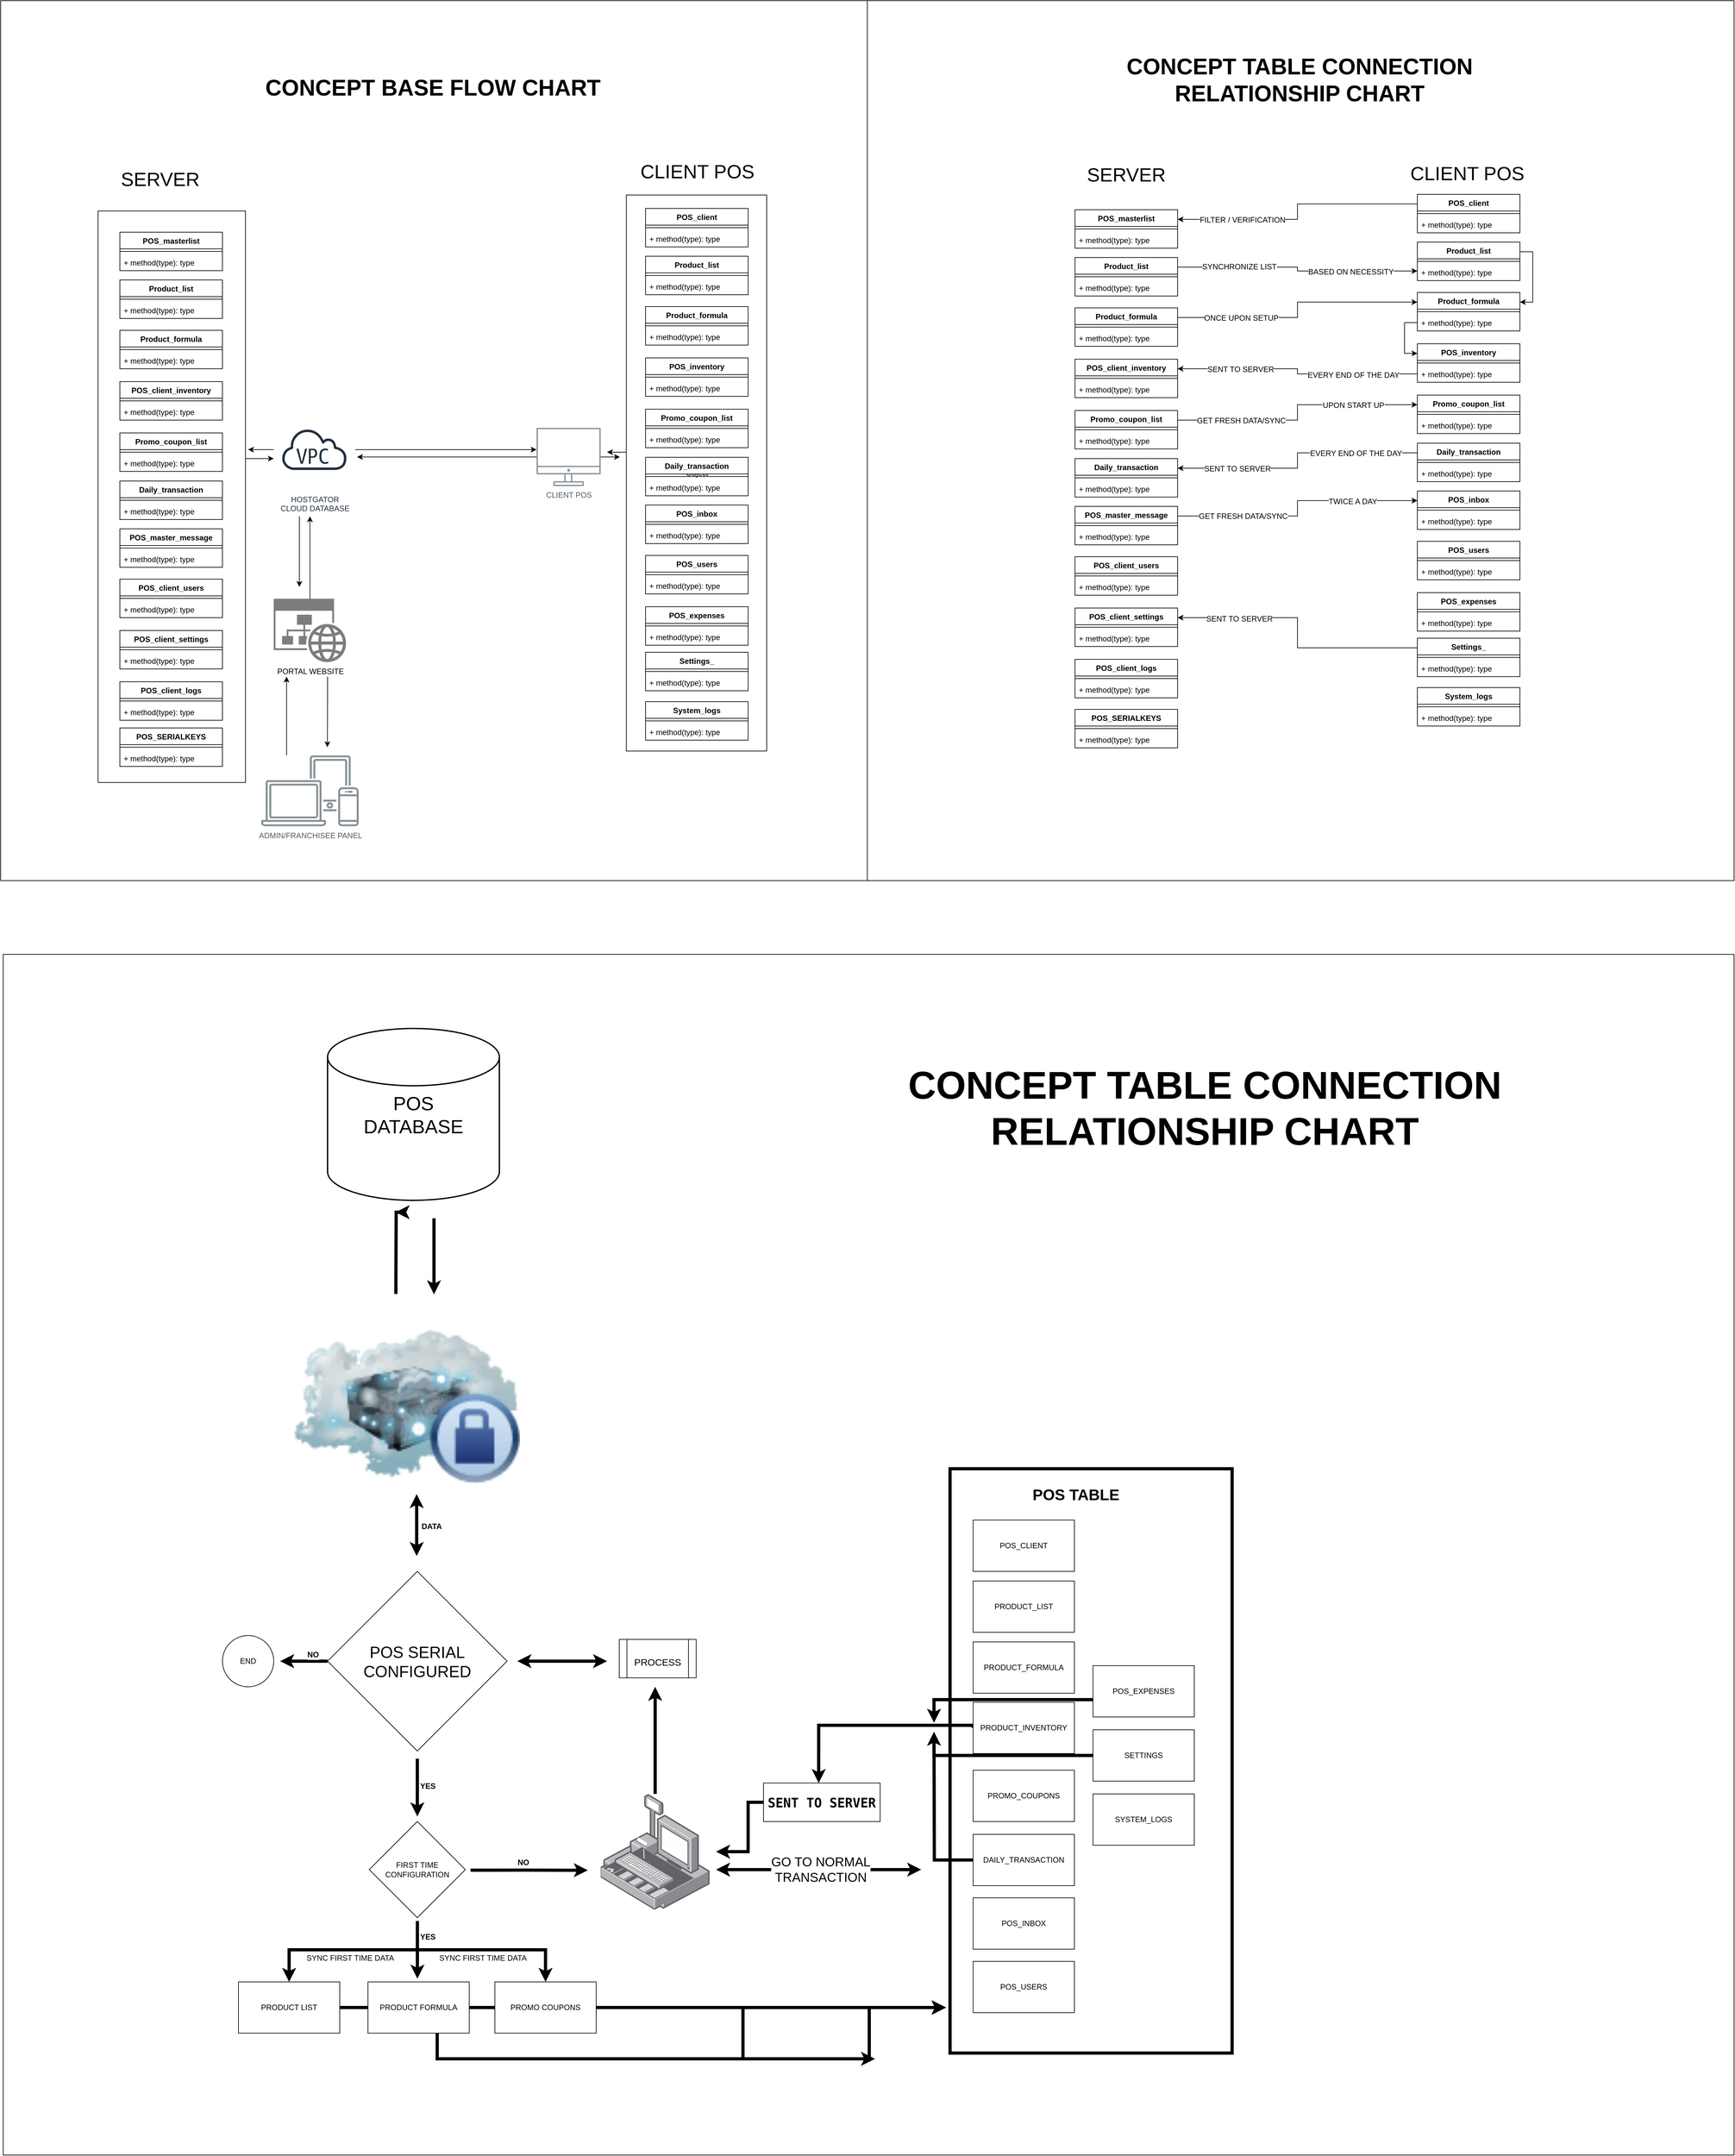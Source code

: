 <mxfile version="12.0.2" type="github" pages="1"><diagram name="Page-1" id="2ca16b54-16f6-2749-3443-fa8db7711227"><mxGraphModel dx="4960" dy="2247" grid="1" gridSize="10" guides="1" tooltips="1" connect="1" arrows="1" fold="1" page="0" pageScale="1" pageWidth="1100" pageHeight="850" background="none" math="0" shadow="0"><root><mxCell id="0"/><mxCell id="1" parent="0"/><mxCell id="dwnQt-Mk4WYnjLTZbI1O-193" value="" style="rounded=0;whiteSpace=wrap;html=1;" vertex="1" parent="1"><mxGeometry x="20" y="1958" width="2700" height="1872" as="geometry"/></mxCell><mxCell id="dwnQt-Mk4WYnjLTZbI1O-162" value="" style="rounded=0;whiteSpace=wrap;html=1;strokeWidth=5;" vertex="1" parent="1"><mxGeometry x="1497" y="2760" width="440" height="911" as="geometry"/></mxCell><mxCell id="dwnQt-Mk4WYnjLTZbI1O-114" value="" style="image;html=1;labelBackgroundColor=#ffffff;image=img/lib/clip_art/networking/Cloud_Server_Private_128x128.png" vertex="1" parent="1"><mxGeometry x="474" y="2487.5" width="352" height="352" as="geometry"/></mxCell><mxCell id="dwnQt-Mk4WYnjLTZbI1O-4" value="" style="rounded=0;whiteSpace=wrap;html=1;" vertex="1" parent="1"><mxGeometry x="1368" y="471" width="1352" height="1372" as="geometry"/></mxCell><mxCell id="dwnQt-Mk4WYnjLTZbI1O-5" value="&lt;div&gt;&lt;font style=&quot;font-size: 35px&quot;&gt;CONCEPT TABLE CONNECTION &lt;br&gt;&lt;/font&gt;&lt;/div&gt;&lt;div&gt;&lt;font style=&quot;font-size: 35px&quot;&gt;RELATIONSHIP CHART&lt;/font&gt;&lt;/div&gt;" style="text;strokeColor=none;fillColor=none;html=1;fontSize=24;fontStyle=1;verticalAlign=middle;align=center;" vertex="1" parent="1"><mxGeometry x="1750" y="529.5" width="584" height="129" as="geometry"/></mxCell><mxCell id="dwnQt-Mk4WYnjLTZbI1O-2" value="" style="rounded=0;whiteSpace=wrap;html=1;" vertex="1" parent="1"><mxGeometry x="16" y="471" width="1352" height="1372" as="geometry"/></mxCell><mxCell id="kUChlgiEwbljeGxqCJoP-4" style="edgeStyle=orthogonalEdgeStyle;rounded=0;orthogonalLoop=1;jettySize=auto;html=1;" parent="1" source="n9NfLtIcZSmgfoyzjJT_-75" edge="1"><mxGeometry relative="1" as="geometry"><mxPoint x="962" y="1175" as="targetPoint"/><Array as="points"><mxPoint x="962" y="1175"/><mxPoint x="962" y="1175"/></Array></mxGeometry></mxCell><mxCell id="n9NfLtIcZSmgfoyzjJT_-75" value="Object" style="html=1;" parent="1" vertex="1"><mxGeometry x="992" y="774" width="219" height="867" as="geometry"/></mxCell><mxCell id="kUChlgiEwbljeGxqCJoP-6" style="edgeStyle=orthogonalEdgeStyle;rounded=0;orthogonalLoop=1;jettySize=auto;html=1;entryX=0;entryY=0.61;entryDx=0;entryDy=0;entryPerimeter=0;" parent="1" source="n9NfLtIcZSmgfoyzjJT_-70" target="n9NfLtIcZSmgfoyzjJT_-69" edge="1"><mxGeometry relative="1" as="geometry"><mxPoint x="442.0" y="1214" as="targetPoint"/><Array as="points"><mxPoint x="420" y="1185"/></Array></mxGeometry></mxCell><mxCell id="n9NfLtIcZSmgfoyzjJT_-70" value="" style="html=1;" parent="1" vertex="1"><mxGeometry x="168" y="799" width="230" height="891" as="geometry"/></mxCell><mxCell id="n9NfLtIcZSmgfoyzjJT_-1" value="Product_formula" style="swimlane;fontStyle=1;align=center;verticalAlign=top;childLayout=stackLayout;horizontal=1;startSize=26;horizontalStack=0;resizeParent=1;resizeParentMax=0;resizeLast=0;collapsible=1;marginBottom=0;" parent="1" vertex="1"><mxGeometry x="202" y="985" width="160" height="60" as="geometry"/></mxCell><mxCell id="n9NfLtIcZSmgfoyzjJT_-3" value="" style="line;strokeWidth=1;fillColor=none;align=left;verticalAlign=middle;spacingTop=-1;spacingLeft=3;spacingRight=3;rotatable=0;labelPosition=right;points=[];portConstraint=eastwest;" parent="n9NfLtIcZSmgfoyzjJT_-1" vertex="1"><mxGeometry y="26" width="160" height="8" as="geometry"/></mxCell><mxCell id="n9NfLtIcZSmgfoyzjJT_-4" value="+ method(type): type" style="text;strokeColor=none;fillColor=none;align=left;verticalAlign=top;spacingLeft=4;spacingRight=4;overflow=hidden;rotatable=0;points=[[0,0.5],[1,0.5]];portConstraint=eastwest;" parent="n9NfLtIcZSmgfoyzjJT_-1" vertex="1"><mxGeometry y="34" width="160" height="26" as="geometry"/></mxCell><mxCell id="n9NfLtIcZSmgfoyzjJT_-6" value="POS_masterlist" style="swimlane;fontStyle=1;align=center;verticalAlign=top;childLayout=stackLayout;horizontal=1;startSize=26;horizontalStack=0;resizeParent=1;resizeParentMax=0;resizeLast=0;collapsible=1;marginBottom=0;" parent="1" vertex="1"><mxGeometry x="202" y="832" width="160" height="60" as="geometry"/></mxCell><mxCell id="n9NfLtIcZSmgfoyzjJT_-7" value="" style="line;strokeWidth=1;fillColor=none;align=left;verticalAlign=middle;spacingTop=-1;spacingLeft=3;spacingRight=3;rotatable=0;labelPosition=right;points=[];portConstraint=eastwest;" parent="n9NfLtIcZSmgfoyzjJT_-6" vertex="1"><mxGeometry y="26" width="160" height="8" as="geometry"/></mxCell><mxCell id="n9NfLtIcZSmgfoyzjJT_-8" value="+ method(type): type" style="text;strokeColor=none;fillColor=none;align=left;verticalAlign=top;spacingLeft=4;spacingRight=4;overflow=hidden;rotatable=0;points=[[0,0.5],[1,0.5]];portConstraint=eastwest;" parent="n9NfLtIcZSmgfoyzjJT_-6" vertex="1"><mxGeometry y="34" width="160" height="26" as="geometry"/></mxCell><mxCell id="n9NfLtIcZSmgfoyzjJT_-9" value="POS_client_inventory" style="swimlane;fontStyle=1;align=center;verticalAlign=top;childLayout=stackLayout;horizontal=1;startSize=26;horizontalStack=0;resizeParent=1;resizeParentMax=0;resizeLast=0;collapsible=1;marginBottom=0;" parent="1" vertex="1"><mxGeometry x="202" y="1065" width="160" height="60" as="geometry"/></mxCell><mxCell id="n9NfLtIcZSmgfoyzjJT_-10" value="" style="line;strokeWidth=1;fillColor=none;align=left;verticalAlign=middle;spacingTop=-1;spacingLeft=3;spacingRight=3;rotatable=0;labelPosition=right;points=[];portConstraint=eastwest;" parent="n9NfLtIcZSmgfoyzjJT_-9" vertex="1"><mxGeometry y="26" width="160" height="8" as="geometry"/></mxCell><mxCell id="n9NfLtIcZSmgfoyzjJT_-11" value="+ method(type): type" style="text;strokeColor=none;fillColor=none;align=left;verticalAlign=top;spacingLeft=4;spacingRight=4;overflow=hidden;rotatable=0;points=[[0,0.5],[1,0.5]];portConstraint=eastwest;" parent="n9NfLtIcZSmgfoyzjJT_-9" vertex="1"><mxGeometry y="34" width="160" height="26" as="geometry"/></mxCell><mxCell id="n9NfLtIcZSmgfoyzjJT_-12" value="Promo_coupon_list" style="swimlane;fontStyle=1;align=center;verticalAlign=top;childLayout=stackLayout;horizontal=1;startSize=26;horizontalStack=0;resizeParent=1;resizeParentMax=0;resizeLast=0;collapsible=1;marginBottom=0;" parent="1" vertex="1"><mxGeometry x="202" y="1145" width="160" height="60" as="geometry"/></mxCell><mxCell id="n9NfLtIcZSmgfoyzjJT_-13" value="" style="line;strokeWidth=1;fillColor=none;align=left;verticalAlign=middle;spacingTop=-1;spacingLeft=3;spacingRight=3;rotatable=0;labelPosition=right;points=[];portConstraint=eastwest;" parent="n9NfLtIcZSmgfoyzjJT_-12" vertex="1"><mxGeometry y="26" width="160" height="8" as="geometry"/></mxCell><mxCell id="n9NfLtIcZSmgfoyzjJT_-14" value="+ method(type): type" style="text;strokeColor=none;fillColor=none;align=left;verticalAlign=top;spacingLeft=4;spacingRight=4;overflow=hidden;rotatable=0;points=[[0,0.5],[1,0.5]];portConstraint=eastwest;" parent="n9NfLtIcZSmgfoyzjJT_-12" vertex="1"><mxGeometry y="34" width="160" height="26" as="geometry"/></mxCell><mxCell id="n9NfLtIcZSmgfoyzjJT_-15" value="Product_list" style="swimlane;fontStyle=1;align=center;verticalAlign=top;childLayout=stackLayout;horizontal=1;startSize=26;horizontalStack=0;resizeParent=1;resizeParentMax=0;resizeLast=0;collapsible=1;marginBottom=0;" parent="1" vertex="1"><mxGeometry x="202" y="906.5" width="160" height="60" as="geometry"/></mxCell><mxCell id="n9NfLtIcZSmgfoyzjJT_-16" value="" style="line;strokeWidth=1;fillColor=none;align=left;verticalAlign=middle;spacingTop=-1;spacingLeft=3;spacingRight=3;rotatable=0;labelPosition=right;points=[];portConstraint=eastwest;" parent="n9NfLtIcZSmgfoyzjJT_-15" vertex="1"><mxGeometry y="26" width="160" height="8" as="geometry"/></mxCell><mxCell id="n9NfLtIcZSmgfoyzjJT_-17" value="+ method(type): type" style="text;strokeColor=none;fillColor=none;align=left;verticalAlign=top;spacingLeft=4;spacingRight=4;overflow=hidden;rotatable=0;points=[[0,0.5],[1,0.5]];portConstraint=eastwest;" parent="n9NfLtIcZSmgfoyzjJT_-15" vertex="1"><mxGeometry y="34" width="160" height="26" as="geometry"/></mxCell><mxCell id="n9NfLtIcZSmgfoyzjJT_-19" value="POS_client_users" style="swimlane;fontStyle=1;align=center;verticalAlign=top;childLayout=stackLayout;horizontal=1;startSize=26;horizontalStack=0;resizeParent=1;resizeParentMax=0;resizeLast=0;collapsible=1;marginBottom=0;" parent="1" vertex="1"><mxGeometry x="202" y="1373" width="160" height="60" as="geometry"/></mxCell><mxCell id="n9NfLtIcZSmgfoyzjJT_-20" value="" style="line;strokeWidth=1;fillColor=none;align=left;verticalAlign=middle;spacingTop=-1;spacingLeft=3;spacingRight=3;rotatable=0;labelPosition=right;points=[];portConstraint=eastwest;" parent="n9NfLtIcZSmgfoyzjJT_-19" vertex="1"><mxGeometry y="26" width="160" height="8" as="geometry"/></mxCell><mxCell id="n9NfLtIcZSmgfoyzjJT_-21" value="+ method(type): type" style="text;strokeColor=none;fillColor=none;align=left;verticalAlign=top;spacingLeft=4;spacingRight=4;overflow=hidden;rotatable=0;points=[[0,0.5],[1,0.5]];portConstraint=eastwest;" parent="n9NfLtIcZSmgfoyzjJT_-19" vertex="1"><mxGeometry y="34" width="160" height="26" as="geometry"/></mxCell><mxCell id="n9NfLtIcZSmgfoyzjJT_-22" value="Daily_transaction" style="swimlane;fontStyle=1;align=center;verticalAlign=top;childLayout=stackLayout;horizontal=1;startSize=26;horizontalStack=0;resizeParent=1;resizeParentMax=0;resizeLast=0;collapsible=1;marginBottom=0;" parent="1" vertex="1"><mxGeometry x="202" y="1220" width="160" height="60" as="geometry"/></mxCell><mxCell id="n9NfLtIcZSmgfoyzjJT_-23" value="" style="line;strokeWidth=1;fillColor=none;align=left;verticalAlign=middle;spacingTop=-1;spacingLeft=3;spacingRight=3;rotatable=0;labelPosition=right;points=[];portConstraint=eastwest;" parent="n9NfLtIcZSmgfoyzjJT_-22" vertex="1"><mxGeometry y="26" width="160" height="8" as="geometry"/></mxCell><mxCell id="n9NfLtIcZSmgfoyzjJT_-24" value="+ method(type): type" style="text;strokeColor=none;fillColor=none;align=left;verticalAlign=top;spacingLeft=4;spacingRight=4;overflow=hidden;rotatable=0;points=[[0,0.5],[1,0.5]];portConstraint=eastwest;" parent="n9NfLtIcZSmgfoyzjJT_-22" vertex="1"><mxGeometry y="34" width="160" height="26" as="geometry"/></mxCell><mxCell id="n9NfLtIcZSmgfoyzjJT_-25" value="POS_client_settings" style="swimlane;fontStyle=1;align=center;verticalAlign=top;childLayout=stackLayout;horizontal=1;startSize=26;horizontalStack=0;resizeParent=1;resizeParentMax=0;resizeLast=0;collapsible=1;marginBottom=0;" parent="1" vertex="1"><mxGeometry x="202" y="1453" width="160" height="60" as="geometry"/></mxCell><mxCell id="n9NfLtIcZSmgfoyzjJT_-26" value="" style="line;strokeWidth=1;fillColor=none;align=left;verticalAlign=middle;spacingTop=-1;spacingLeft=3;spacingRight=3;rotatable=0;labelPosition=right;points=[];portConstraint=eastwest;" parent="n9NfLtIcZSmgfoyzjJT_-25" vertex="1"><mxGeometry y="26" width="160" height="8" as="geometry"/></mxCell><mxCell id="n9NfLtIcZSmgfoyzjJT_-27" value="+ method(type): type" style="text;strokeColor=none;fillColor=none;align=left;verticalAlign=top;spacingLeft=4;spacingRight=4;overflow=hidden;rotatable=0;points=[[0,0.5],[1,0.5]];portConstraint=eastwest;" parent="n9NfLtIcZSmgfoyzjJT_-25" vertex="1"><mxGeometry y="34" width="160" height="26" as="geometry"/></mxCell><mxCell id="n9NfLtIcZSmgfoyzjJT_-28" value="POS_client_logs" style="swimlane;fontStyle=1;align=center;verticalAlign=top;childLayout=stackLayout;horizontal=1;startSize=26;horizontalStack=0;resizeParent=1;resizeParentMax=0;resizeLast=0;collapsible=1;marginBottom=0;" parent="1" vertex="1"><mxGeometry x="202" y="1533" width="160" height="60" as="geometry"/></mxCell><mxCell id="n9NfLtIcZSmgfoyzjJT_-29" value="" style="line;strokeWidth=1;fillColor=none;align=left;verticalAlign=middle;spacingTop=-1;spacingLeft=3;spacingRight=3;rotatable=0;labelPosition=right;points=[];portConstraint=eastwest;" parent="n9NfLtIcZSmgfoyzjJT_-28" vertex="1"><mxGeometry y="26" width="160" height="8" as="geometry"/></mxCell><mxCell id="n9NfLtIcZSmgfoyzjJT_-30" value="+ method(type): type" style="text;strokeColor=none;fillColor=none;align=left;verticalAlign=top;spacingLeft=4;spacingRight=4;overflow=hidden;rotatable=0;points=[[0,0.5],[1,0.5]];portConstraint=eastwest;" parent="n9NfLtIcZSmgfoyzjJT_-28" vertex="1"><mxGeometry y="34" width="160" height="26" as="geometry"/></mxCell><mxCell id="n9NfLtIcZSmgfoyzjJT_-31" value="POS_master_message" style="swimlane;fontStyle=1;align=center;verticalAlign=top;childLayout=stackLayout;horizontal=1;startSize=26;horizontalStack=0;resizeParent=1;resizeParentMax=0;resizeLast=0;collapsible=1;marginBottom=0;" parent="1" vertex="1"><mxGeometry x="202" y="1294.5" width="160" height="60" as="geometry"/></mxCell><mxCell id="n9NfLtIcZSmgfoyzjJT_-32" value="" style="line;strokeWidth=1;fillColor=none;align=left;verticalAlign=middle;spacingTop=-1;spacingLeft=3;spacingRight=3;rotatable=0;labelPosition=right;points=[];portConstraint=eastwest;" parent="n9NfLtIcZSmgfoyzjJT_-31" vertex="1"><mxGeometry y="26" width="160" height="8" as="geometry"/></mxCell><mxCell id="n9NfLtIcZSmgfoyzjJT_-33" value="+ method(type): type" style="text;strokeColor=none;fillColor=none;align=left;verticalAlign=top;spacingLeft=4;spacingRight=4;overflow=hidden;rotatable=0;points=[[0,0.5],[1,0.5]];portConstraint=eastwest;" parent="n9NfLtIcZSmgfoyzjJT_-31" vertex="1"><mxGeometry y="34" width="160" height="26" as="geometry"/></mxCell><mxCell id="n9NfLtIcZSmgfoyzjJT_-34" value="Product_formula" style="swimlane;fontStyle=1;align=center;verticalAlign=top;childLayout=stackLayout;horizontal=1;startSize=26;horizontalStack=0;resizeParent=1;resizeParentMax=0;resizeLast=0;collapsible=1;marginBottom=0;" parent="1" vertex="1"><mxGeometry x="1022" y="948" width="160" height="60" as="geometry"/></mxCell><mxCell id="n9NfLtIcZSmgfoyzjJT_-35" value="" style="line;strokeWidth=1;fillColor=none;align=left;verticalAlign=middle;spacingTop=-1;spacingLeft=3;spacingRight=3;rotatable=0;labelPosition=right;points=[];portConstraint=eastwest;" parent="n9NfLtIcZSmgfoyzjJT_-34" vertex="1"><mxGeometry y="26" width="160" height="8" as="geometry"/></mxCell><mxCell id="n9NfLtIcZSmgfoyzjJT_-36" value="+ method(type): type" style="text;strokeColor=none;fillColor=none;align=left;verticalAlign=top;spacingLeft=4;spacingRight=4;overflow=hidden;rotatable=0;points=[[0,0.5],[1,0.5]];portConstraint=eastwest;" parent="n9NfLtIcZSmgfoyzjJT_-34" vertex="1"><mxGeometry y="34" width="160" height="26" as="geometry"/></mxCell><mxCell id="n9NfLtIcZSmgfoyzjJT_-37" value="POS_client" style="swimlane;fontStyle=1;align=center;verticalAlign=top;childLayout=stackLayout;horizontal=1;startSize=26;horizontalStack=0;resizeParent=1;resizeParentMax=0;resizeLast=0;collapsible=1;marginBottom=0;" parent="1" vertex="1"><mxGeometry x="1022" y="795" width="160" height="60" as="geometry"/></mxCell><mxCell id="n9NfLtIcZSmgfoyzjJT_-38" value="" style="line;strokeWidth=1;fillColor=none;align=left;verticalAlign=middle;spacingTop=-1;spacingLeft=3;spacingRight=3;rotatable=0;labelPosition=right;points=[];portConstraint=eastwest;" parent="n9NfLtIcZSmgfoyzjJT_-37" vertex="1"><mxGeometry y="26" width="160" height="8" as="geometry"/></mxCell><mxCell id="n9NfLtIcZSmgfoyzjJT_-39" value="+ method(type): type" style="text;strokeColor=none;fillColor=none;align=left;verticalAlign=top;spacingLeft=4;spacingRight=4;overflow=hidden;rotatable=0;points=[[0,0.5],[1,0.5]];portConstraint=eastwest;" parent="n9NfLtIcZSmgfoyzjJT_-37" vertex="1"><mxGeometry y="34" width="160" height="26" as="geometry"/></mxCell><mxCell id="n9NfLtIcZSmgfoyzjJT_-40" value="POS_inventory" style="swimlane;fontStyle=1;align=center;verticalAlign=top;childLayout=stackLayout;horizontal=1;startSize=26;horizontalStack=0;resizeParent=1;resizeParentMax=0;resizeLast=0;collapsible=1;marginBottom=0;" parent="1" vertex="1"><mxGeometry x="1022" y="1028" width="160" height="60" as="geometry"/></mxCell><mxCell id="n9NfLtIcZSmgfoyzjJT_-41" value="" style="line;strokeWidth=1;fillColor=none;align=left;verticalAlign=middle;spacingTop=-1;spacingLeft=3;spacingRight=3;rotatable=0;labelPosition=right;points=[];portConstraint=eastwest;" parent="n9NfLtIcZSmgfoyzjJT_-40" vertex="1"><mxGeometry y="26" width="160" height="8" as="geometry"/></mxCell><mxCell id="n9NfLtIcZSmgfoyzjJT_-42" value="+ method(type): type" style="text;strokeColor=none;fillColor=none;align=left;verticalAlign=top;spacingLeft=4;spacingRight=4;overflow=hidden;rotatable=0;points=[[0,0.5],[1,0.5]];portConstraint=eastwest;" parent="n9NfLtIcZSmgfoyzjJT_-40" vertex="1"><mxGeometry y="34" width="160" height="26" as="geometry"/></mxCell><mxCell id="n9NfLtIcZSmgfoyzjJT_-43" value="Promo_coupon_list" style="swimlane;fontStyle=1;align=center;verticalAlign=top;childLayout=stackLayout;horizontal=1;startSize=26;horizontalStack=0;resizeParent=1;resizeParentMax=0;resizeLast=0;collapsible=1;marginBottom=0;" parent="1" vertex="1"><mxGeometry x="1022" y="1108" width="160" height="60" as="geometry"/></mxCell><mxCell id="n9NfLtIcZSmgfoyzjJT_-44" value="" style="line;strokeWidth=1;fillColor=none;align=left;verticalAlign=middle;spacingTop=-1;spacingLeft=3;spacingRight=3;rotatable=0;labelPosition=right;points=[];portConstraint=eastwest;" parent="n9NfLtIcZSmgfoyzjJT_-43" vertex="1"><mxGeometry y="26" width="160" height="8" as="geometry"/></mxCell><mxCell id="n9NfLtIcZSmgfoyzjJT_-45" value="+ method(type): type" style="text;strokeColor=none;fillColor=none;align=left;verticalAlign=top;spacingLeft=4;spacingRight=4;overflow=hidden;rotatable=0;points=[[0,0.5],[1,0.5]];portConstraint=eastwest;" parent="n9NfLtIcZSmgfoyzjJT_-43" vertex="1"><mxGeometry y="34" width="160" height="26" as="geometry"/></mxCell><mxCell id="n9NfLtIcZSmgfoyzjJT_-46" value="Product_list" style="swimlane;fontStyle=1;align=center;verticalAlign=top;childLayout=stackLayout;horizontal=1;startSize=26;horizontalStack=0;resizeParent=1;resizeParentMax=0;resizeLast=0;collapsible=1;marginBottom=0;" parent="1" vertex="1"><mxGeometry x="1022" y="869.5" width="160" height="60" as="geometry"/></mxCell><mxCell id="n9NfLtIcZSmgfoyzjJT_-47" value="" style="line;strokeWidth=1;fillColor=none;align=left;verticalAlign=middle;spacingTop=-1;spacingLeft=3;spacingRight=3;rotatable=0;labelPosition=right;points=[];portConstraint=eastwest;" parent="n9NfLtIcZSmgfoyzjJT_-46" vertex="1"><mxGeometry y="26" width="160" height="8" as="geometry"/></mxCell><mxCell id="n9NfLtIcZSmgfoyzjJT_-48" value="+ method(type): type" style="text;strokeColor=none;fillColor=none;align=left;verticalAlign=top;spacingLeft=4;spacingRight=4;overflow=hidden;rotatable=0;points=[[0,0.5],[1,0.5]];portConstraint=eastwest;" parent="n9NfLtIcZSmgfoyzjJT_-46" vertex="1"><mxGeometry y="34" width="160" height="26" as="geometry"/></mxCell><mxCell id="n9NfLtIcZSmgfoyzjJT_-49" value="POS_users" style="swimlane;fontStyle=1;align=center;verticalAlign=top;childLayout=stackLayout;horizontal=1;startSize=26;horizontalStack=0;resizeParent=1;resizeParentMax=0;resizeLast=0;collapsible=1;marginBottom=0;" parent="1" vertex="1"><mxGeometry x="1022" y="1336" width="160" height="60" as="geometry"/></mxCell><mxCell id="n9NfLtIcZSmgfoyzjJT_-50" value="" style="line;strokeWidth=1;fillColor=none;align=left;verticalAlign=middle;spacingTop=-1;spacingLeft=3;spacingRight=3;rotatable=0;labelPosition=right;points=[];portConstraint=eastwest;" parent="n9NfLtIcZSmgfoyzjJT_-49" vertex="1"><mxGeometry y="26" width="160" height="8" as="geometry"/></mxCell><mxCell id="n9NfLtIcZSmgfoyzjJT_-51" value="+ method(type): type" style="text;strokeColor=none;fillColor=none;align=left;verticalAlign=top;spacingLeft=4;spacingRight=4;overflow=hidden;rotatable=0;points=[[0,0.5],[1,0.5]];portConstraint=eastwest;" parent="n9NfLtIcZSmgfoyzjJT_-49" vertex="1"><mxGeometry y="34" width="160" height="26" as="geometry"/></mxCell><mxCell id="n9NfLtIcZSmgfoyzjJT_-52" value="Daily_transaction" style="swimlane;fontStyle=1;align=center;verticalAlign=top;childLayout=stackLayout;horizontal=1;startSize=26;horizontalStack=0;resizeParent=1;resizeParentMax=0;resizeLast=0;collapsible=1;marginBottom=0;" parent="1" vertex="1"><mxGeometry x="1022" y="1183" width="160" height="60" as="geometry"/></mxCell><mxCell id="n9NfLtIcZSmgfoyzjJT_-53" value="" style="line;strokeWidth=1;fillColor=none;align=left;verticalAlign=middle;spacingTop=-1;spacingLeft=3;spacingRight=3;rotatable=0;labelPosition=right;points=[];portConstraint=eastwest;" parent="n9NfLtIcZSmgfoyzjJT_-52" vertex="1"><mxGeometry y="26" width="160" height="8" as="geometry"/></mxCell><mxCell id="n9NfLtIcZSmgfoyzjJT_-54" value="+ method(type): type" style="text;strokeColor=none;fillColor=none;align=left;verticalAlign=top;spacingLeft=4;spacingRight=4;overflow=hidden;rotatable=0;points=[[0,0.5],[1,0.5]];portConstraint=eastwest;" parent="n9NfLtIcZSmgfoyzjJT_-52" vertex="1"><mxGeometry y="34" width="160" height="26" as="geometry"/></mxCell><mxCell id="n9NfLtIcZSmgfoyzjJT_-55" value="POS_expenses" style="swimlane;fontStyle=1;align=center;verticalAlign=top;childLayout=stackLayout;horizontal=1;startSize=26;horizontalStack=0;resizeParent=1;resizeParentMax=0;resizeLast=0;collapsible=1;marginBottom=0;" parent="1" vertex="1"><mxGeometry x="1022" y="1416" width="160" height="60" as="geometry"/></mxCell><mxCell id="n9NfLtIcZSmgfoyzjJT_-56" value="" style="line;strokeWidth=1;fillColor=none;align=left;verticalAlign=middle;spacingTop=-1;spacingLeft=3;spacingRight=3;rotatable=0;labelPosition=right;points=[];portConstraint=eastwest;" parent="n9NfLtIcZSmgfoyzjJT_-55" vertex="1"><mxGeometry y="26" width="160" height="8" as="geometry"/></mxCell><mxCell id="n9NfLtIcZSmgfoyzjJT_-57" value="+ method(type): type" style="text;strokeColor=none;fillColor=none;align=left;verticalAlign=top;spacingLeft=4;spacingRight=4;overflow=hidden;rotatable=0;points=[[0,0.5],[1,0.5]];portConstraint=eastwest;" parent="n9NfLtIcZSmgfoyzjJT_-55" vertex="1"><mxGeometry y="34" width="160" height="26" as="geometry"/></mxCell><mxCell id="n9NfLtIcZSmgfoyzjJT_-58" value="Settings_" style="swimlane;fontStyle=1;align=center;verticalAlign=top;childLayout=stackLayout;horizontal=1;startSize=26;horizontalStack=0;resizeParent=1;resizeParentMax=0;resizeLast=0;collapsible=1;marginBottom=0;" parent="1" vertex="1"><mxGeometry x="1022" y="1487" width="160" height="60" as="geometry"/></mxCell><mxCell id="n9NfLtIcZSmgfoyzjJT_-59" value="" style="line;strokeWidth=1;fillColor=none;align=left;verticalAlign=middle;spacingTop=-1;spacingLeft=3;spacingRight=3;rotatable=0;labelPosition=right;points=[];portConstraint=eastwest;" parent="n9NfLtIcZSmgfoyzjJT_-58" vertex="1"><mxGeometry y="26" width="160" height="8" as="geometry"/></mxCell><mxCell id="n9NfLtIcZSmgfoyzjJT_-60" value="+ method(type): type" style="text;strokeColor=none;fillColor=none;align=left;verticalAlign=top;spacingLeft=4;spacingRight=4;overflow=hidden;rotatable=0;points=[[0,0.5],[1,0.5]];portConstraint=eastwest;" parent="n9NfLtIcZSmgfoyzjJT_-58" vertex="1"><mxGeometry y="34" width="160" height="26" as="geometry"/></mxCell><mxCell id="n9NfLtIcZSmgfoyzjJT_-61" value="POS_inbox" style="swimlane;fontStyle=1;align=center;verticalAlign=top;childLayout=stackLayout;horizontal=1;startSize=26;horizontalStack=0;resizeParent=1;resizeParentMax=0;resizeLast=0;collapsible=1;marginBottom=0;" parent="1" vertex="1"><mxGeometry x="1022" y="1257.5" width="160" height="60" as="geometry"/></mxCell><mxCell id="n9NfLtIcZSmgfoyzjJT_-62" value="" style="line;strokeWidth=1;fillColor=none;align=left;verticalAlign=middle;spacingTop=-1;spacingLeft=3;spacingRight=3;rotatable=0;labelPosition=right;points=[];portConstraint=eastwest;" parent="n9NfLtIcZSmgfoyzjJT_-61" vertex="1"><mxGeometry y="26" width="160" height="8" as="geometry"/></mxCell><mxCell id="n9NfLtIcZSmgfoyzjJT_-63" value="+ method(type): type" style="text;strokeColor=none;fillColor=none;align=left;verticalAlign=top;spacingLeft=4;spacingRight=4;overflow=hidden;rotatable=0;points=[[0,0.5],[1,0.5]];portConstraint=eastwest;" parent="n9NfLtIcZSmgfoyzjJT_-61" vertex="1"><mxGeometry y="34" width="160" height="26" as="geometry"/></mxCell><mxCell id="n9NfLtIcZSmgfoyzjJT_-74" style="edgeStyle=orthogonalEdgeStyle;rounded=0;orthogonalLoop=1;jettySize=auto;html=1;" parent="1" source="n9NfLtIcZSmgfoyzjJT_-65" edge="1"><mxGeometry relative="1" as="geometry"><mxPoint x="572" y="1182.5" as="targetPoint"/></mxGeometry></mxCell><mxCell id="kUChlgiEwbljeGxqCJoP-5" style="edgeStyle=orthogonalEdgeStyle;rounded=0;orthogonalLoop=1;jettySize=auto;html=1;" parent="1" source="n9NfLtIcZSmgfoyzjJT_-65" edge="1"><mxGeometry relative="1" as="geometry"><mxPoint x="982" y="1182.5" as="targetPoint"/></mxGeometry></mxCell><mxCell id="n9NfLtIcZSmgfoyzjJT_-65" value="CLIENT POS" style="outlineConnect=0;gradientColor=none;fontColor=#545B64;strokeColor=none;fillColor=#879196;dashed=0;verticalLabelPosition=bottom;verticalAlign=top;align=center;html=1;fontSize=12;fontStyle=0;aspect=fixed;shape=mxgraph.aws4.illustration_desktop;pointerEvents=1" parent="1" vertex="1"><mxGeometry x="852" y="1137" width="100" height="91" as="geometry"/></mxCell><mxCell id="n9NfLtIcZSmgfoyzjJT_-66" value="System_logs" style="swimlane;fontStyle=1;align=center;verticalAlign=top;childLayout=stackLayout;horizontal=1;startSize=26;horizontalStack=0;resizeParent=1;resizeParentMax=0;resizeLast=0;collapsible=1;marginBottom=0;" parent="1" vertex="1"><mxGeometry x="1022" y="1564" width="160" height="60" as="geometry"/></mxCell><mxCell id="n9NfLtIcZSmgfoyzjJT_-67" value="" style="line;strokeWidth=1;fillColor=none;align=left;verticalAlign=middle;spacingTop=-1;spacingLeft=3;spacingRight=3;rotatable=0;labelPosition=right;points=[];portConstraint=eastwest;" parent="n9NfLtIcZSmgfoyzjJT_-66" vertex="1"><mxGeometry y="26" width="160" height="8" as="geometry"/></mxCell><mxCell id="n9NfLtIcZSmgfoyzjJT_-68" value="+ method(type): type" style="text;strokeColor=none;fillColor=none;align=left;verticalAlign=top;spacingLeft=4;spacingRight=4;overflow=hidden;rotatable=0;points=[[0,0.5],[1,0.5]];portConstraint=eastwest;" parent="n9NfLtIcZSmgfoyzjJT_-66" vertex="1"><mxGeometry y="34" width="160" height="26" as="geometry"/></mxCell><mxCell id="n9NfLtIcZSmgfoyzjJT_-72" style="edgeStyle=orthogonalEdgeStyle;rounded=0;orthogonalLoop=1;jettySize=auto;html=1;" parent="1" source="n9NfLtIcZSmgfoyzjJT_-69" edge="1"><mxGeometry relative="1" as="geometry"><mxPoint x="402" y="1171" as="targetPoint"/></mxGeometry></mxCell><mxCell id="n9NfLtIcZSmgfoyzjJT_-73" style="edgeStyle=orthogonalEdgeStyle;rounded=0;orthogonalLoop=1;jettySize=auto;html=1;" parent="1" source="n9NfLtIcZSmgfoyzjJT_-69" edge="1"><mxGeometry relative="1" as="geometry"><mxPoint x="852" y="1171" as="targetPoint"/></mxGeometry></mxCell><mxCell id="kUChlgiEwbljeGxqCJoP-12" style="edgeStyle=orthogonalEdgeStyle;rounded=0;orthogonalLoop=1;jettySize=auto;html=1;" parent="1" edge="1"><mxGeometry relative="1" as="geometry"><mxPoint x="482" y="1385" as="targetPoint"/><mxPoint x="482" y="1275" as="sourcePoint"/><Array as="points"><mxPoint x="482" y="1330"/><mxPoint x="482" y="1330"/></Array></mxGeometry></mxCell><mxCell id="n9NfLtIcZSmgfoyzjJT_-69" value="&lt;div&gt;HOSTGATOR&lt;/div&gt;&lt;div&gt;CLOUD DATABASE&lt;br&gt;&lt;/div&gt;" style="outlineConnect=0;fontColor=#232F3E;gradientColor=none;strokeColor=#232F3E;fillColor=#ffffff;dashed=0;verticalLabelPosition=bottom;verticalAlign=top;align=center;html=1;fontSize=12;fontStyle=0;aspect=fixed;shape=mxgraph.aws4.resourceIcon;resIcon=mxgraph.aws4.virtual_private_cloud;" parent="1" vertex="1"><mxGeometry x="442" y="1107.5" width="127" height="127" as="geometry"/></mxCell><mxCell id="wYJpRCGvR1msqqRHP7t--8" style="edgeStyle=orthogonalEdgeStyle;rounded=0;orthogonalLoop=1;jettySize=auto;html=1;" parent="1" source="kUChlgiEwbljeGxqCJoP-1" edge="1"><mxGeometry relative="1" as="geometry"><mxPoint x="462" y="1525" as="targetPoint"/><Array as="points"><mxPoint x="462" y="1525"/></Array></mxGeometry></mxCell><mxCell id="kUChlgiEwbljeGxqCJoP-1" value="ADMIN/FRANCHISEE PANEL" style="outlineConnect=0;gradientColor=none;fontColor=#545B64;strokeColor=none;fillColor=#879196;dashed=0;verticalLabelPosition=bottom;verticalAlign=top;align=center;html=1;fontSize=12;fontStyle=0;aspect=fixed;shape=mxgraph.aws4.illustration_devices;pointerEvents=1" parent="1" vertex="1"><mxGeometry x="422.5" y="1647.5" width="152" height="111" as="geometry"/></mxCell><mxCell id="kUChlgiEwbljeGxqCJoP-16" style="edgeStyle=orthogonalEdgeStyle;rounded=0;orthogonalLoop=1;jettySize=auto;html=1;" parent="1" source="kUChlgiEwbljeGxqCJoP-14" edge="1"><mxGeometry relative="1" as="geometry"><mxPoint x="498.5" y="1275" as="targetPoint"/></mxGeometry></mxCell><mxCell id="wYJpRCGvR1msqqRHP7t--7" style="edgeStyle=orthogonalEdgeStyle;rounded=0;orthogonalLoop=1;jettySize=auto;html=1;" parent="1" edge="1"><mxGeometry relative="1" as="geometry"><mxPoint x="525.667" y="1635" as="targetPoint"/><mxPoint x="526" y="1525" as="sourcePoint"/><Array as="points"><mxPoint x="526" y="1555"/><mxPoint x="526" y="1555"/></Array></mxGeometry></mxCell><mxCell id="kUChlgiEwbljeGxqCJoP-14" value="PORTAL WEBSITE" style="aspect=fixed;pointerEvents=1;shadow=0;dashed=0;html=1;strokeColor=none;labelPosition=center;verticalLabelPosition=bottom;verticalAlign=top;align=center;shape=mxgraph.mscae.enterprise.website_generic;fillColor=#7D7D7D;" parent="1" vertex="1"><mxGeometry x="442" y="1403.5" width="113" height="99" as="geometry"/></mxCell><mxCell id="wYJpRCGvR1msqqRHP7t--5" style="edgeStyle=orthogonalEdgeStyle;rounded=0;orthogonalLoop=1;jettySize=auto;html=1;exitX=1;exitY=0.25;exitDx=0;exitDy=0;entryX=0;entryY=0.25;entryDx=0;entryDy=0;" parent="1" source="kUChlgiEwbljeGxqCJoP-23" target="kUChlgiEwbljeGxqCJoP-53" edge="1"><mxGeometry relative="1" as="geometry"/></mxCell><mxCell id="kUChlgiEwbljeGxqCJoP-23" value="Product_formula" style="swimlane;fontStyle=1;align=center;verticalAlign=top;childLayout=stackLayout;horizontal=1;startSize=26;horizontalStack=0;resizeParent=1;resizeParentMax=0;resizeLast=0;collapsible=1;marginBottom=0;" parent="1" vertex="1"><mxGeometry x="1692" y="950" width="160" height="60" as="geometry"/></mxCell><mxCell id="kUChlgiEwbljeGxqCJoP-24" value="" style="line;strokeWidth=1;fillColor=none;align=left;verticalAlign=middle;spacingTop=-1;spacingLeft=3;spacingRight=3;rotatable=0;labelPosition=right;points=[];portConstraint=eastwest;" parent="kUChlgiEwbljeGxqCJoP-23" vertex="1"><mxGeometry y="26" width="160" height="8" as="geometry"/></mxCell><mxCell id="kUChlgiEwbljeGxqCJoP-25" value="+ method(type): type" style="text;strokeColor=none;fillColor=none;align=left;verticalAlign=top;spacingLeft=4;spacingRight=4;overflow=hidden;rotatable=0;points=[[0,0.5],[1,0.5]];portConstraint=eastwest;" parent="kUChlgiEwbljeGxqCJoP-23" vertex="1"><mxGeometry y="34" width="160" height="26" as="geometry"/></mxCell><mxCell id="kUChlgiEwbljeGxqCJoP-26" value="POS_masterlist" style="swimlane;fontStyle=1;align=center;verticalAlign=top;childLayout=stackLayout;horizontal=1;startSize=26;horizontalStack=0;resizeParent=1;resizeParentMax=0;resizeLast=0;collapsible=1;marginBottom=0;" parent="1" vertex="1"><mxGeometry x="1692" y="797" width="160" height="60" as="geometry"/></mxCell><mxCell id="kUChlgiEwbljeGxqCJoP-27" value="" style="line;strokeWidth=1;fillColor=none;align=left;verticalAlign=middle;spacingTop=-1;spacingLeft=3;spacingRight=3;rotatable=0;labelPosition=right;points=[];portConstraint=eastwest;" parent="kUChlgiEwbljeGxqCJoP-26" vertex="1"><mxGeometry y="26" width="160" height="8" as="geometry"/></mxCell><mxCell id="kUChlgiEwbljeGxqCJoP-28" value="+ method(type): type" style="text;strokeColor=none;fillColor=none;align=left;verticalAlign=top;spacingLeft=4;spacingRight=4;overflow=hidden;rotatable=0;points=[[0,0.5],[1,0.5]];portConstraint=eastwest;" parent="kUChlgiEwbljeGxqCJoP-26" vertex="1"><mxGeometry y="34" width="160" height="26" as="geometry"/></mxCell><mxCell id="kUChlgiEwbljeGxqCJoP-29" value="POS_client_inventory" style="swimlane;fontStyle=1;align=center;verticalAlign=top;childLayout=stackLayout;horizontal=1;startSize=26;horizontalStack=0;resizeParent=1;resizeParentMax=0;resizeLast=0;collapsible=1;marginBottom=0;" parent="1" vertex="1"><mxGeometry x="1692" y="1030" width="160" height="60" as="geometry"/></mxCell><mxCell id="kUChlgiEwbljeGxqCJoP-30" value="" style="line;strokeWidth=1;fillColor=none;align=left;verticalAlign=middle;spacingTop=-1;spacingLeft=3;spacingRight=3;rotatable=0;labelPosition=right;points=[];portConstraint=eastwest;" parent="kUChlgiEwbljeGxqCJoP-29" vertex="1"><mxGeometry y="26" width="160" height="8" as="geometry"/></mxCell><mxCell id="kUChlgiEwbljeGxqCJoP-31" value="+ method(type): type" style="text;strokeColor=none;fillColor=none;align=left;verticalAlign=top;spacingLeft=4;spacingRight=4;overflow=hidden;rotatable=0;points=[[0,0.5],[1,0.5]];portConstraint=eastwest;" parent="kUChlgiEwbljeGxqCJoP-29" vertex="1"><mxGeometry y="34" width="160" height="26" as="geometry"/></mxCell><mxCell id="kUChlgiEwbljeGxqCJoP-103" style="edgeStyle=orthogonalEdgeStyle;rounded=0;orthogonalLoop=1;jettySize=auto;html=1;exitX=1;exitY=0.25;exitDx=0;exitDy=0;entryX=0;entryY=0.25;entryDx=0;entryDy=0;" parent="1" source="kUChlgiEwbljeGxqCJoP-32" target="kUChlgiEwbljeGxqCJoP-62" edge="1"><mxGeometry relative="1" as="geometry"/></mxCell><mxCell id="kUChlgiEwbljeGxqCJoP-32" value="Promo_coupon_list" style="swimlane;fontStyle=1;align=center;verticalAlign=top;childLayout=stackLayout;horizontal=1;startSize=26;horizontalStack=0;resizeParent=1;resizeParentMax=0;resizeLast=0;collapsible=1;marginBottom=0;" parent="1" vertex="1"><mxGeometry x="1692" y="1110" width="160" height="60" as="geometry"/></mxCell><mxCell id="kUChlgiEwbljeGxqCJoP-33" value="" style="line;strokeWidth=1;fillColor=none;align=left;verticalAlign=middle;spacingTop=-1;spacingLeft=3;spacingRight=3;rotatable=0;labelPosition=right;points=[];portConstraint=eastwest;" parent="kUChlgiEwbljeGxqCJoP-32" vertex="1"><mxGeometry y="26" width="160" height="8" as="geometry"/></mxCell><mxCell id="kUChlgiEwbljeGxqCJoP-34" value="+ method(type): type" style="text;strokeColor=none;fillColor=none;align=left;verticalAlign=top;spacingLeft=4;spacingRight=4;overflow=hidden;rotatable=0;points=[[0,0.5],[1,0.5]];portConstraint=eastwest;" parent="kUChlgiEwbljeGxqCJoP-32" vertex="1"><mxGeometry y="34" width="160" height="26" as="geometry"/></mxCell><mxCell id="kUChlgiEwbljeGxqCJoP-110" style="edgeStyle=orthogonalEdgeStyle;rounded=0;orthogonalLoop=1;jettySize=auto;html=1;exitX=1;exitY=0.25;exitDx=0;exitDy=0;entryX=0;entryY=0.75;entryDx=0;entryDy=0;" parent="1" source="kUChlgiEwbljeGxqCJoP-35" target="kUChlgiEwbljeGxqCJoP-65" edge="1"><mxGeometry relative="1" as="geometry"/></mxCell><mxCell id="kUChlgiEwbljeGxqCJoP-35" value="Product_list" style="swimlane;fontStyle=1;align=center;verticalAlign=top;childLayout=stackLayout;horizontal=1;startSize=26;horizontalStack=0;resizeParent=1;resizeParentMax=0;resizeLast=0;collapsible=1;marginBottom=0;" parent="1" vertex="1"><mxGeometry x="1692" y="871.5" width="160" height="60" as="geometry"/></mxCell><mxCell id="kUChlgiEwbljeGxqCJoP-36" value="" style="line;strokeWidth=1;fillColor=none;align=left;verticalAlign=middle;spacingTop=-1;spacingLeft=3;spacingRight=3;rotatable=0;labelPosition=right;points=[];portConstraint=eastwest;" parent="kUChlgiEwbljeGxqCJoP-35" vertex="1"><mxGeometry y="26" width="160" height="8" as="geometry"/></mxCell><mxCell id="kUChlgiEwbljeGxqCJoP-37" value="+ method(type): type" style="text;strokeColor=none;fillColor=none;align=left;verticalAlign=top;spacingLeft=4;spacingRight=4;overflow=hidden;rotatable=0;points=[[0,0.5],[1,0.5]];portConstraint=eastwest;" parent="kUChlgiEwbljeGxqCJoP-35" vertex="1"><mxGeometry y="34" width="160" height="26" as="geometry"/></mxCell><mxCell id="kUChlgiEwbljeGxqCJoP-38" value="POS_client_users" style="swimlane;fontStyle=1;align=center;verticalAlign=top;childLayout=stackLayout;horizontal=1;startSize=26;horizontalStack=0;resizeParent=1;resizeParentMax=0;resizeLast=0;collapsible=1;marginBottom=0;" parent="1" vertex="1"><mxGeometry x="1692" y="1338" width="160" height="60" as="geometry"/></mxCell><mxCell id="kUChlgiEwbljeGxqCJoP-39" value="" style="line;strokeWidth=1;fillColor=none;align=left;verticalAlign=middle;spacingTop=-1;spacingLeft=3;spacingRight=3;rotatable=0;labelPosition=right;points=[];portConstraint=eastwest;" parent="kUChlgiEwbljeGxqCJoP-38" vertex="1"><mxGeometry y="26" width="160" height="8" as="geometry"/></mxCell><mxCell id="kUChlgiEwbljeGxqCJoP-40" value="+ method(type): type" style="text;strokeColor=none;fillColor=none;align=left;verticalAlign=top;spacingLeft=4;spacingRight=4;overflow=hidden;rotatable=0;points=[[0,0.5],[1,0.5]];portConstraint=eastwest;" parent="kUChlgiEwbljeGxqCJoP-38" vertex="1"><mxGeometry y="34" width="160" height="26" as="geometry"/></mxCell><mxCell id="kUChlgiEwbljeGxqCJoP-41" value="Daily_transaction" style="swimlane;fontStyle=1;align=center;verticalAlign=top;childLayout=stackLayout;horizontal=1;startSize=26;horizontalStack=0;resizeParent=1;resizeParentMax=0;resizeLast=0;collapsible=1;marginBottom=0;" parent="1" vertex="1"><mxGeometry x="1692" y="1185" width="160" height="60" as="geometry"/></mxCell><mxCell id="kUChlgiEwbljeGxqCJoP-42" value="" style="line;strokeWidth=1;fillColor=none;align=left;verticalAlign=middle;spacingTop=-1;spacingLeft=3;spacingRight=3;rotatable=0;labelPosition=right;points=[];portConstraint=eastwest;" parent="kUChlgiEwbljeGxqCJoP-41" vertex="1"><mxGeometry y="26" width="160" height="8" as="geometry"/></mxCell><mxCell id="kUChlgiEwbljeGxqCJoP-43" value="+ method(type): type" style="text;strokeColor=none;fillColor=none;align=left;verticalAlign=top;spacingLeft=4;spacingRight=4;overflow=hidden;rotatable=0;points=[[0,0.5],[1,0.5]];portConstraint=eastwest;" parent="kUChlgiEwbljeGxqCJoP-41" vertex="1"><mxGeometry y="34" width="160" height="26" as="geometry"/></mxCell><mxCell id="kUChlgiEwbljeGxqCJoP-44" value="POS_client_settings" style="swimlane;fontStyle=1;align=center;verticalAlign=top;childLayout=stackLayout;horizontal=1;startSize=26;horizontalStack=0;resizeParent=1;resizeParentMax=0;resizeLast=0;collapsible=1;marginBottom=0;" parent="1" vertex="1"><mxGeometry x="1692" y="1418" width="160" height="60" as="geometry"/></mxCell><mxCell id="kUChlgiEwbljeGxqCJoP-45" value="" style="line;strokeWidth=1;fillColor=none;align=left;verticalAlign=middle;spacingTop=-1;spacingLeft=3;spacingRight=3;rotatable=0;labelPosition=right;points=[];portConstraint=eastwest;" parent="kUChlgiEwbljeGxqCJoP-44" vertex="1"><mxGeometry y="26" width="160" height="8" as="geometry"/></mxCell><mxCell id="kUChlgiEwbljeGxqCJoP-46" value="+ method(type): type" style="text;strokeColor=none;fillColor=none;align=left;verticalAlign=top;spacingLeft=4;spacingRight=4;overflow=hidden;rotatable=0;points=[[0,0.5],[1,0.5]];portConstraint=eastwest;" parent="kUChlgiEwbljeGxqCJoP-44" vertex="1"><mxGeometry y="34" width="160" height="26" as="geometry"/></mxCell><mxCell id="kUChlgiEwbljeGxqCJoP-47" value="POS_client_logs" style="swimlane;fontStyle=1;align=center;verticalAlign=top;childLayout=stackLayout;horizontal=1;startSize=26;horizontalStack=0;resizeParent=1;resizeParentMax=0;resizeLast=0;collapsible=1;marginBottom=0;" parent="1" vertex="1"><mxGeometry x="1692" y="1498" width="160" height="60" as="geometry"/></mxCell><mxCell id="kUChlgiEwbljeGxqCJoP-48" value="" style="line;strokeWidth=1;fillColor=none;align=left;verticalAlign=middle;spacingTop=-1;spacingLeft=3;spacingRight=3;rotatable=0;labelPosition=right;points=[];portConstraint=eastwest;" parent="kUChlgiEwbljeGxqCJoP-47" vertex="1"><mxGeometry y="26" width="160" height="8" as="geometry"/></mxCell><mxCell id="kUChlgiEwbljeGxqCJoP-49" value="+ method(type): type" style="text;strokeColor=none;fillColor=none;align=left;verticalAlign=top;spacingLeft=4;spacingRight=4;overflow=hidden;rotatable=0;points=[[0,0.5],[1,0.5]];portConstraint=eastwest;" parent="kUChlgiEwbljeGxqCJoP-47" vertex="1"><mxGeometry y="34" width="160" height="26" as="geometry"/></mxCell><mxCell id="kUChlgiEwbljeGxqCJoP-102" style="edgeStyle=orthogonalEdgeStyle;rounded=0;orthogonalLoop=1;jettySize=auto;html=1;exitX=1;exitY=0.25;exitDx=0;exitDy=0;entryX=0;entryY=0.25;entryDx=0;entryDy=0;" parent="1" source="kUChlgiEwbljeGxqCJoP-50" target="kUChlgiEwbljeGxqCJoP-80" edge="1"><mxGeometry relative="1" as="geometry"/></mxCell><mxCell id="kUChlgiEwbljeGxqCJoP-50" value="POS_master_message" style="swimlane;fontStyle=1;align=center;verticalAlign=top;childLayout=stackLayout;horizontal=1;startSize=26;horizontalStack=0;resizeParent=1;resizeParentMax=0;resizeLast=0;collapsible=1;marginBottom=0;" parent="1" vertex="1"><mxGeometry x="1692" y="1259.5" width="160" height="60" as="geometry"/></mxCell><mxCell id="kUChlgiEwbljeGxqCJoP-51" value="" style="line;strokeWidth=1;fillColor=none;align=left;verticalAlign=middle;spacingTop=-1;spacingLeft=3;spacingRight=3;rotatable=0;labelPosition=right;points=[];portConstraint=eastwest;" parent="kUChlgiEwbljeGxqCJoP-50" vertex="1"><mxGeometry y="26" width="160" height="8" as="geometry"/></mxCell><mxCell id="kUChlgiEwbljeGxqCJoP-52" value="+ method(type): type" style="text;strokeColor=none;fillColor=none;align=left;verticalAlign=top;spacingLeft=4;spacingRight=4;overflow=hidden;rotatable=0;points=[[0,0.5],[1,0.5]];portConstraint=eastwest;" parent="kUChlgiEwbljeGxqCJoP-50" vertex="1"><mxGeometry y="34" width="160" height="26" as="geometry"/></mxCell><mxCell id="kUChlgiEwbljeGxqCJoP-53" value="Product_formula" style="swimlane;fontStyle=1;align=center;verticalAlign=top;childLayout=stackLayout;horizontal=1;startSize=26;horizontalStack=0;resizeParent=1;resizeParentMax=0;resizeLast=0;collapsible=1;marginBottom=0;" parent="1" vertex="1"><mxGeometry x="2226" y="926" width="160" height="60" as="geometry"/></mxCell><mxCell id="kUChlgiEwbljeGxqCJoP-54" value="" style="line;strokeWidth=1;fillColor=none;align=left;verticalAlign=middle;spacingTop=-1;spacingLeft=3;spacingRight=3;rotatable=0;labelPosition=right;points=[];portConstraint=eastwest;" parent="kUChlgiEwbljeGxqCJoP-53" vertex="1"><mxGeometry y="26" width="160" height="8" as="geometry"/></mxCell><mxCell id="kUChlgiEwbljeGxqCJoP-55" value="+ method(type): type" style="text;strokeColor=none;fillColor=none;align=left;verticalAlign=top;spacingLeft=4;spacingRight=4;overflow=hidden;rotatable=0;points=[[0,0.5],[1,0.5]];portConstraint=eastwest;" parent="kUChlgiEwbljeGxqCJoP-53" vertex="1"><mxGeometry y="34" width="160" height="26" as="geometry"/></mxCell><mxCell id="kUChlgiEwbljeGxqCJoP-105" style="edgeStyle=orthogonalEdgeStyle;rounded=0;orthogonalLoop=1;jettySize=auto;html=1;exitX=0;exitY=0.25;exitDx=0;exitDy=0;entryX=1;entryY=0.25;entryDx=0;entryDy=0;" parent="1" source="kUChlgiEwbljeGxqCJoP-56" target="kUChlgiEwbljeGxqCJoP-26" edge="1"><mxGeometry relative="1" as="geometry"/></mxCell><mxCell id="kUChlgiEwbljeGxqCJoP-106" value="FILTER / VERIFICATION " style="text;html=1;resizable=0;points=[];align=center;verticalAlign=middle;labelBackgroundColor=#ffffff;" parent="kUChlgiEwbljeGxqCJoP-105" vertex="1" connectable="0"><mxGeometry x="0.209" y="-2" relative="1" as="geometry"><mxPoint x="-56.5" y="2.5" as="offset"/></mxGeometry></mxCell><mxCell id="kUChlgiEwbljeGxqCJoP-56" value="POS_client" style="swimlane;fontStyle=1;align=center;verticalAlign=top;childLayout=stackLayout;horizontal=1;startSize=26;horizontalStack=0;resizeParent=1;resizeParentMax=0;resizeLast=0;collapsible=1;marginBottom=0;" parent="1" vertex="1"><mxGeometry x="2226" y="773" width="160" height="60" as="geometry"/></mxCell><mxCell id="kUChlgiEwbljeGxqCJoP-57" value="" style="line;strokeWidth=1;fillColor=none;align=left;verticalAlign=middle;spacingTop=-1;spacingLeft=3;spacingRight=3;rotatable=0;labelPosition=right;points=[];portConstraint=eastwest;" parent="kUChlgiEwbljeGxqCJoP-56" vertex="1"><mxGeometry y="26" width="160" height="8" as="geometry"/></mxCell><mxCell id="kUChlgiEwbljeGxqCJoP-58" value="+ method(type): type" style="text;strokeColor=none;fillColor=none;align=left;verticalAlign=top;spacingLeft=4;spacingRight=4;overflow=hidden;rotatable=0;points=[[0,0.5],[1,0.5]];portConstraint=eastwest;" parent="kUChlgiEwbljeGxqCJoP-56" vertex="1"><mxGeometry y="34" width="160" height="26" as="geometry"/></mxCell><mxCell id="kUChlgiEwbljeGxqCJoP-59" value="POS_inventory" style="swimlane;fontStyle=1;align=center;verticalAlign=top;childLayout=stackLayout;horizontal=1;startSize=26;horizontalStack=0;resizeParent=1;resizeParentMax=0;resizeLast=0;collapsible=1;marginBottom=0;" parent="1" vertex="1"><mxGeometry x="2226" y="1006" width="160" height="60" as="geometry"/></mxCell><mxCell id="kUChlgiEwbljeGxqCJoP-60" value="" style="line;strokeWidth=1;fillColor=none;align=left;verticalAlign=middle;spacingTop=-1;spacingLeft=3;spacingRight=3;rotatable=0;labelPosition=right;points=[];portConstraint=eastwest;" parent="kUChlgiEwbljeGxqCJoP-59" vertex="1"><mxGeometry y="26" width="160" height="8" as="geometry"/></mxCell><mxCell id="kUChlgiEwbljeGxqCJoP-61" value="+ method(type): type" style="text;strokeColor=none;fillColor=none;align=left;verticalAlign=top;spacingLeft=4;spacingRight=4;overflow=hidden;rotatable=0;points=[[0,0.5],[1,0.5]];portConstraint=eastwest;" parent="kUChlgiEwbljeGxqCJoP-59" vertex="1"><mxGeometry y="34" width="160" height="26" as="geometry"/></mxCell><mxCell id="kUChlgiEwbljeGxqCJoP-62" value="Promo_coupon_list" style="swimlane;fontStyle=1;align=center;verticalAlign=top;childLayout=stackLayout;horizontal=1;startSize=26;horizontalStack=0;resizeParent=1;resizeParentMax=0;resizeLast=0;collapsible=1;marginBottom=0;" parent="1" vertex="1"><mxGeometry x="2226" y="1086" width="160" height="60" as="geometry"/></mxCell><mxCell id="kUChlgiEwbljeGxqCJoP-63" value="" style="line;strokeWidth=1;fillColor=none;align=left;verticalAlign=middle;spacingTop=-1;spacingLeft=3;spacingRight=3;rotatable=0;labelPosition=right;points=[];portConstraint=eastwest;" parent="kUChlgiEwbljeGxqCJoP-62" vertex="1"><mxGeometry y="26" width="160" height="8" as="geometry"/></mxCell><mxCell id="kUChlgiEwbljeGxqCJoP-64" value="+ method(type): type" style="text;strokeColor=none;fillColor=none;align=left;verticalAlign=top;spacingLeft=4;spacingRight=4;overflow=hidden;rotatable=0;points=[[0,0.5],[1,0.5]];portConstraint=eastwest;" parent="kUChlgiEwbljeGxqCJoP-62" vertex="1"><mxGeometry y="34" width="160" height="26" as="geometry"/></mxCell><mxCell id="kUChlgiEwbljeGxqCJoP-112" style="edgeStyle=orthogonalEdgeStyle;rounded=0;orthogonalLoop=1;jettySize=auto;html=1;exitX=1;exitY=0.25;exitDx=0;exitDy=0;entryX=1;entryY=0.25;entryDx=0;entryDy=0;" parent="1" source="kUChlgiEwbljeGxqCJoP-65" target="kUChlgiEwbljeGxqCJoP-53" edge="1"><mxGeometry relative="1" as="geometry"/></mxCell><mxCell id="kUChlgiEwbljeGxqCJoP-65" value="Product_list" style="swimlane;fontStyle=1;align=center;verticalAlign=top;childLayout=stackLayout;horizontal=1;startSize=26;horizontalStack=0;resizeParent=1;resizeParentMax=0;resizeLast=0;collapsible=1;marginBottom=0;" parent="1" vertex="1"><mxGeometry x="2226" y="847.5" width="160" height="60" as="geometry"/></mxCell><mxCell id="kUChlgiEwbljeGxqCJoP-66" value="" style="line;strokeWidth=1;fillColor=none;align=left;verticalAlign=middle;spacingTop=-1;spacingLeft=3;spacingRight=3;rotatable=0;labelPosition=right;points=[];portConstraint=eastwest;" parent="kUChlgiEwbljeGxqCJoP-65" vertex="1"><mxGeometry y="26" width="160" height="8" as="geometry"/></mxCell><mxCell id="kUChlgiEwbljeGxqCJoP-67" value="+ method(type): type" style="text;strokeColor=none;fillColor=none;align=left;verticalAlign=top;spacingLeft=4;spacingRight=4;overflow=hidden;rotatable=0;points=[[0,0.5],[1,0.5]];portConstraint=eastwest;" parent="kUChlgiEwbljeGxqCJoP-65" vertex="1"><mxGeometry y="34" width="160" height="26" as="geometry"/></mxCell><mxCell id="kUChlgiEwbljeGxqCJoP-68" value="POS_users" style="swimlane;fontStyle=1;align=center;verticalAlign=top;childLayout=stackLayout;horizontal=1;startSize=26;horizontalStack=0;resizeParent=1;resizeParentMax=0;resizeLast=0;collapsible=1;marginBottom=0;" parent="1" vertex="1"><mxGeometry x="2226" y="1314" width="160" height="60" as="geometry"/></mxCell><mxCell id="kUChlgiEwbljeGxqCJoP-69" value="" style="line;strokeWidth=1;fillColor=none;align=left;verticalAlign=middle;spacingTop=-1;spacingLeft=3;spacingRight=3;rotatable=0;labelPosition=right;points=[];portConstraint=eastwest;" parent="kUChlgiEwbljeGxqCJoP-68" vertex="1"><mxGeometry y="26" width="160" height="8" as="geometry"/></mxCell><mxCell id="kUChlgiEwbljeGxqCJoP-70" value="+ method(type): type" style="text;strokeColor=none;fillColor=none;align=left;verticalAlign=top;spacingLeft=4;spacingRight=4;overflow=hidden;rotatable=0;points=[[0,0.5],[1,0.5]];portConstraint=eastwest;" parent="kUChlgiEwbljeGxqCJoP-68" vertex="1"><mxGeometry y="34" width="160" height="26" as="geometry"/></mxCell><mxCell id="kUChlgiEwbljeGxqCJoP-104" style="edgeStyle=orthogonalEdgeStyle;rounded=0;orthogonalLoop=1;jettySize=auto;html=1;exitX=0;exitY=0.25;exitDx=0;exitDy=0;entryX=1;entryY=0.25;entryDx=0;entryDy=0;" parent="1" source="kUChlgiEwbljeGxqCJoP-71" target="kUChlgiEwbljeGxqCJoP-41" edge="1"><mxGeometry relative="1" as="geometry"/></mxCell><mxCell id="kUChlgiEwbljeGxqCJoP-71" value="Daily_transaction" style="swimlane;fontStyle=1;align=center;verticalAlign=top;childLayout=stackLayout;horizontal=1;startSize=26;horizontalStack=0;resizeParent=1;resizeParentMax=0;resizeLast=0;collapsible=1;marginBottom=0;" parent="1" vertex="1"><mxGeometry x="2226" y="1161" width="160" height="60" as="geometry"/></mxCell><mxCell id="kUChlgiEwbljeGxqCJoP-72" value="" style="line;strokeWidth=1;fillColor=none;align=left;verticalAlign=middle;spacingTop=-1;spacingLeft=3;spacingRight=3;rotatable=0;labelPosition=right;points=[];portConstraint=eastwest;" parent="kUChlgiEwbljeGxqCJoP-71" vertex="1"><mxGeometry y="26" width="160" height="8" as="geometry"/></mxCell><mxCell id="kUChlgiEwbljeGxqCJoP-73" value="+ method(type): type" style="text;strokeColor=none;fillColor=none;align=left;verticalAlign=top;spacingLeft=4;spacingRight=4;overflow=hidden;rotatable=0;points=[[0,0.5],[1,0.5]];portConstraint=eastwest;" parent="kUChlgiEwbljeGxqCJoP-71" vertex="1"><mxGeometry y="34" width="160" height="26" as="geometry"/></mxCell><mxCell id="kUChlgiEwbljeGxqCJoP-74" value="POS_expenses" style="swimlane;fontStyle=1;align=center;verticalAlign=top;childLayout=stackLayout;horizontal=1;startSize=26;horizontalStack=0;resizeParent=1;resizeParentMax=0;resizeLast=0;collapsible=1;marginBottom=0;" parent="1" vertex="1"><mxGeometry x="2226" y="1394" width="160" height="60" as="geometry"/></mxCell><mxCell id="kUChlgiEwbljeGxqCJoP-75" value="" style="line;strokeWidth=1;fillColor=none;align=left;verticalAlign=middle;spacingTop=-1;spacingLeft=3;spacingRight=3;rotatable=0;labelPosition=right;points=[];portConstraint=eastwest;" parent="kUChlgiEwbljeGxqCJoP-74" vertex="1"><mxGeometry y="26" width="160" height="8" as="geometry"/></mxCell><mxCell id="kUChlgiEwbljeGxqCJoP-76" value="+ method(type): type" style="text;strokeColor=none;fillColor=none;align=left;verticalAlign=top;spacingLeft=4;spacingRight=4;overflow=hidden;rotatable=0;points=[[0,0.5],[1,0.5]];portConstraint=eastwest;" parent="kUChlgiEwbljeGxqCJoP-74" vertex="1"><mxGeometry y="34" width="160" height="26" as="geometry"/></mxCell><mxCell id="kUChlgiEwbljeGxqCJoP-113" style="edgeStyle=orthogonalEdgeStyle;rounded=0;orthogonalLoop=1;jettySize=auto;html=1;exitX=0;exitY=0.25;exitDx=0;exitDy=0;entryX=1;entryY=0.25;entryDx=0;entryDy=0;" parent="1" source="kUChlgiEwbljeGxqCJoP-77" target="kUChlgiEwbljeGxqCJoP-44" edge="1"><mxGeometry relative="1" as="geometry"/></mxCell><mxCell id="kUChlgiEwbljeGxqCJoP-77" value="Settings_" style="swimlane;fontStyle=1;align=center;verticalAlign=top;childLayout=stackLayout;horizontal=1;startSize=26;horizontalStack=0;resizeParent=1;resizeParentMax=0;resizeLast=0;collapsible=1;marginBottom=0;" parent="1" vertex="1"><mxGeometry x="2226" y="1465" width="160" height="60" as="geometry"/></mxCell><mxCell id="kUChlgiEwbljeGxqCJoP-78" value="" style="line;strokeWidth=1;fillColor=none;align=left;verticalAlign=middle;spacingTop=-1;spacingLeft=3;spacingRight=3;rotatable=0;labelPosition=right;points=[];portConstraint=eastwest;" parent="kUChlgiEwbljeGxqCJoP-77" vertex="1"><mxGeometry y="26" width="160" height="8" as="geometry"/></mxCell><mxCell id="kUChlgiEwbljeGxqCJoP-79" value="+ method(type): type" style="text;strokeColor=none;fillColor=none;align=left;verticalAlign=top;spacingLeft=4;spacingRight=4;overflow=hidden;rotatable=0;points=[[0,0.5],[1,0.5]];portConstraint=eastwest;" parent="kUChlgiEwbljeGxqCJoP-77" vertex="1"><mxGeometry y="34" width="160" height="26" as="geometry"/></mxCell><mxCell id="kUChlgiEwbljeGxqCJoP-80" value="POS_inbox" style="swimlane;fontStyle=1;align=center;verticalAlign=top;childLayout=stackLayout;horizontal=1;startSize=26;horizontalStack=0;resizeParent=1;resizeParentMax=0;resizeLast=0;collapsible=1;marginBottom=0;" parent="1" vertex="1"><mxGeometry x="2226" y="1235.5" width="160" height="60" as="geometry"/></mxCell><mxCell id="kUChlgiEwbljeGxqCJoP-81" value="" style="line;strokeWidth=1;fillColor=none;align=left;verticalAlign=middle;spacingTop=-1;spacingLeft=3;spacingRight=3;rotatable=0;labelPosition=right;points=[];portConstraint=eastwest;" parent="kUChlgiEwbljeGxqCJoP-80" vertex="1"><mxGeometry y="26" width="160" height="8" as="geometry"/></mxCell><mxCell id="kUChlgiEwbljeGxqCJoP-82" value="+ method(type): type" style="text;strokeColor=none;fillColor=none;align=left;verticalAlign=top;spacingLeft=4;spacingRight=4;overflow=hidden;rotatable=0;points=[[0,0.5],[1,0.5]];portConstraint=eastwest;" parent="kUChlgiEwbljeGxqCJoP-80" vertex="1"><mxGeometry y="34" width="160" height="26" as="geometry"/></mxCell><mxCell id="kUChlgiEwbljeGxqCJoP-86" value="System_logs" style="swimlane;fontStyle=1;align=center;verticalAlign=top;childLayout=stackLayout;horizontal=1;startSize=26;horizontalStack=0;resizeParent=1;resizeParentMax=0;resizeLast=0;collapsible=1;marginBottom=0;" parent="1" vertex="1"><mxGeometry x="2226" y="1542" width="160" height="60" as="geometry"/></mxCell><mxCell id="kUChlgiEwbljeGxqCJoP-87" value="" style="line;strokeWidth=1;fillColor=none;align=left;verticalAlign=middle;spacingTop=-1;spacingLeft=3;spacingRight=3;rotatable=0;labelPosition=right;points=[];portConstraint=eastwest;" parent="kUChlgiEwbljeGxqCJoP-86" vertex="1"><mxGeometry y="26" width="160" height="8" as="geometry"/></mxCell><mxCell id="kUChlgiEwbljeGxqCJoP-88" value="+ method(type): type" style="text;strokeColor=none;fillColor=none;align=left;verticalAlign=top;spacingLeft=4;spacingRight=4;overflow=hidden;rotatable=0;points=[[0,0.5],[1,0.5]];portConstraint=eastwest;" parent="kUChlgiEwbljeGxqCJoP-86" vertex="1"><mxGeometry y="34" width="160" height="26" as="geometry"/></mxCell><mxCell id="kUChlgiEwbljeGxqCJoP-98" value="&lt;font style=&quot;font-size: 30px&quot;&gt;SERVER&lt;/font&gt;" style="text;html=1;strokeColor=none;fillColor=none;align=center;verticalAlign=middle;whiteSpace=wrap;rounded=0;" parent="1" vertex="1"><mxGeometry x="1752" y="732" width="40" height="20" as="geometry"/></mxCell><mxCell id="kUChlgiEwbljeGxqCJoP-99" value="&lt;font style=&quot;font-size: 30px&quot;&gt;CLIENT POS&lt;/font&gt;" style="text;html=1;strokeColor=none;fillColor=none;align=center;verticalAlign=middle;whiteSpace=wrap;rounded=0;" parent="1" vertex="1"><mxGeometry x="2209" y="730" width="190" height="20" as="geometry"/></mxCell><mxCell id="kUChlgiEwbljeGxqCJoP-101" style="edgeStyle=orthogonalEdgeStyle;rounded=0;orthogonalLoop=1;jettySize=auto;html=1;exitX=0;exitY=0.5;exitDx=0;exitDy=0;entryX=0;entryY=0.25;entryDx=0;entryDy=0;" parent="1" source="kUChlgiEwbljeGxqCJoP-55" target="kUChlgiEwbljeGxqCJoP-59" edge="1"><mxGeometry relative="1" as="geometry"/></mxCell><mxCell id="kUChlgiEwbljeGxqCJoP-107" value="GET FRESH DATA/SYNC" style="text;html=1;resizable=0;points=[];align=center;verticalAlign=middle;labelBackgroundColor=#ffffff;" parent="1" vertex="1" connectable="0"><mxGeometry x="2007.147" y="1122.853" as="geometry"><mxPoint x="-56.5" y="2.5" as="offset"/></mxGeometry></mxCell><mxCell id="kUChlgiEwbljeGxqCJoP-108" value="SENT TO SERVER" style="text;html=1;resizable=0;points=[];align=center;verticalAlign=middle;labelBackgroundColor=#ffffff;" parent="1" vertex="1" connectable="0"><mxGeometry x="2001.147" y="1197.853" as="geometry"><mxPoint x="-56.5" y="2.5" as="offset"/></mxGeometry></mxCell><mxCell id="kUChlgiEwbljeGxqCJoP-109" value="GET FRESH DATA/SYNC" style="text;html=1;resizable=0;points=[];align=center;verticalAlign=middle;labelBackgroundColor=#ffffff;" parent="1" vertex="1" connectable="0"><mxGeometry x="2010.147" y="1272.353" as="geometry"><mxPoint x="-56.5" y="2.5" as="offset"/></mxGeometry></mxCell><mxCell id="kUChlgiEwbljeGxqCJoP-111" value="SYNCHRONIZE LIST" style="text;html=1;resizable=0;points=[];align=center;verticalAlign=middle;labelBackgroundColor=#ffffff;" parent="1" vertex="1" connectable="0"><mxGeometry x="2004.147" y="883.353" as="geometry"><mxPoint x="-56.5" y="2.5" as="offset"/></mxGeometry></mxCell><mxCell id="kUChlgiEwbljeGxqCJoP-115" value="SENT TO SERVER" style="text;html=1;resizable=0;points=[];align=center;verticalAlign=middle;labelBackgroundColor=#ffffff;" parent="1" vertex="1" connectable="0"><mxGeometry x="2004.147" y="1431.853" as="geometry"><mxPoint x="-56.5" y="2.5" as="offset"/></mxGeometry></mxCell><mxCell id="kUChlgiEwbljeGxqCJoP-116" style="edgeStyle=orthogonalEdgeStyle;rounded=0;orthogonalLoop=1;jettySize=auto;html=1;exitX=0;exitY=0.5;exitDx=0;exitDy=0;entryX=1;entryY=0.25;entryDx=0;entryDy=0;" parent="1" source="kUChlgiEwbljeGxqCJoP-61" target="kUChlgiEwbljeGxqCJoP-29" edge="1"><mxGeometry relative="1" as="geometry"/></mxCell><mxCell id="kUChlgiEwbljeGxqCJoP-117" value="SENT TO SERVER" style="text;html=1;resizable=0;points=[];align=center;verticalAlign=middle;labelBackgroundColor=#ffffff;" parent="1" vertex="1" connectable="0"><mxGeometry x="2006.147" y="1042.853" as="geometry"><mxPoint x="-56.5" y="2.5" as="offset"/></mxGeometry></mxCell><mxCell id="wYJpRCGvR1msqqRHP7t--1" value="UPON START UP" style="text;html=1;resizable=0;points=[];align=center;verticalAlign=middle;labelBackgroundColor=#ffffff;" parent="1" vertex="1" connectable="0"><mxGeometry x="2182.147" y="1098.853" as="geometry"><mxPoint x="-56.5" y="2.5" as="offset"/></mxGeometry></mxCell><mxCell id="wYJpRCGvR1msqqRHP7t--2" value="EVERY END OF THE DAY" style="text;html=1;resizable=0;points=[];align=center;verticalAlign=middle;labelBackgroundColor=#ffffff;" parent="1" vertex="1" connectable="0"><mxGeometry x="2182.147" y="1051.853" as="geometry"><mxPoint x="-56.5" y="2.5" as="offset"/></mxGeometry></mxCell><mxCell id="wYJpRCGvR1msqqRHP7t--3" value="EVERY END OF THE DAY" style="text;html=1;resizable=0;points=[];align=center;verticalAlign=middle;labelBackgroundColor=#ffffff;" parent="1" vertex="1" connectable="0"><mxGeometry x="2186.147" y="1173.853" as="geometry"><mxPoint x="-56.5" y="2.5" as="offset"/></mxGeometry></mxCell><mxCell id="wYJpRCGvR1msqqRHP7t--4" value="TWICE A DAY " style="text;html=1;resizable=0;points=[];align=center;verticalAlign=middle;labelBackgroundColor=#ffffff;" parent="1" vertex="1" connectable="0"><mxGeometry x="2181.147" y="1248.853" as="geometry"><mxPoint x="-56.5" y="2.5" as="offset"/></mxGeometry></mxCell><mxCell id="wYJpRCGvR1msqqRHP7t--6" value="ONCE UPON SETUP" style="text;html=1;resizable=0;points=[];align=center;verticalAlign=middle;labelBackgroundColor=#ffffff;" parent="1" vertex="1" connectable="0"><mxGeometry x="2007.147" y="962.853" as="geometry"><mxPoint x="-56.5" y="2.5" as="offset"/></mxGeometry></mxCell><mxCell id="wYJpRCGvR1msqqRHP7t--11" value="&lt;font style=&quot;font-size: 30px&quot;&gt;SERVER&lt;/font&gt;" style="text;html=1;strokeColor=none;fillColor=none;align=center;verticalAlign=middle;whiteSpace=wrap;rounded=0;" parent="1" vertex="1"><mxGeometry x="244.5" y="738.5" width="40" height="20" as="geometry"/></mxCell><mxCell id="wYJpRCGvR1msqqRHP7t--12" value="&lt;font style=&quot;font-size: 30px&quot;&gt;CLIENT POS&lt;/font&gt;" style="text;html=1;strokeColor=none;fillColor=none;align=center;verticalAlign=middle;whiteSpace=wrap;rounded=0;" parent="1" vertex="1"><mxGeometry x="1007.5" y="726.5" width="190" height="20" as="geometry"/></mxCell><mxCell id="dwnQt-Mk4WYnjLTZbI1O-3" value="&lt;font style=&quot;font-size: 35px&quot;&gt;CONCEPT BASE FLOW CHART&lt;/font&gt;" style="text;strokeColor=none;fillColor=none;html=1;fontSize=24;fontStyle=1;verticalAlign=middle;align=center;" vertex="1" parent="1"><mxGeometry x="398" y="541.5" width="584" height="129" as="geometry"/></mxCell><mxCell id="dwnQt-Mk4WYnjLTZbI1O-6" value="BASED ON NECESSITY" style="text;html=1;resizable=0;points=[];align=center;verticalAlign=middle;labelBackgroundColor=#ffffff;" vertex="1" connectable="0" parent="1"><mxGeometry x="2178.647" y="891.353" as="geometry"><mxPoint x="-56.5" y="2.5" as="offset"/></mxGeometry></mxCell><mxCell id="dwnQt-Mk4WYnjLTZbI1O-7" value="POS_SERIALKEYS" style="swimlane;fontStyle=1;align=center;verticalAlign=top;childLayout=stackLayout;horizontal=1;startSize=26;horizontalStack=0;resizeParent=1;resizeParentMax=0;resizeLast=0;collapsible=1;marginBottom=0;" vertex="1" parent="1"><mxGeometry x="202" y="1605" width="160" height="60" as="geometry"/></mxCell><mxCell id="dwnQt-Mk4WYnjLTZbI1O-8" value="" style="line;strokeWidth=1;fillColor=none;align=left;verticalAlign=middle;spacingTop=-1;spacingLeft=3;spacingRight=3;rotatable=0;labelPosition=right;points=[];portConstraint=eastwest;" vertex="1" parent="dwnQt-Mk4WYnjLTZbI1O-7"><mxGeometry y="26" width="160" height="8" as="geometry"/></mxCell><mxCell id="dwnQt-Mk4WYnjLTZbI1O-9" value="+ method(type): type" style="text;strokeColor=none;fillColor=none;align=left;verticalAlign=top;spacingLeft=4;spacingRight=4;overflow=hidden;rotatable=0;points=[[0,0.5],[1,0.5]];portConstraint=eastwest;" vertex="1" parent="dwnQt-Mk4WYnjLTZbI1O-7"><mxGeometry y="34" width="160" height="26" as="geometry"/></mxCell><mxCell id="dwnQt-Mk4WYnjLTZbI1O-14" value="POS_SERIALKEYS" style="swimlane;fontStyle=1;align=center;verticalAlign=top;childLayout=stackLayout;horizontal=1;startSize=26;horizontalStack=0;resizeParent=1;resizeParentMax=0;resizeLast=0;collapsible=1;marginBottom=0;" vertex="1" parent="1"><mxGeometry x="1692" y="1576" width="160" height="60" as="geometry"/></mxCell><mxCell id="dwnQt-Mk4WYnjLTZbI1O-15" value="" style="line;strokeWidth=1;fillColor=none;align=left;verticalAlign=middle;spacingTop=-1;spacingLeft=3;spacingRight=3;rotatable=0;labelPosition=right;points=[];portConstraint=eastwest;" vertex="1" parent="dwnQt-Mk4WYnjLTZbI1O-14"><mxGeometry y="26" width="160" height="8" as="geometry"/></mxCell><mxCell id="dwnQt-Mk4WYnjLTZbI1O-16" value="+ method(type): type" style="text;strokeColor=none;fillColor=none;align=left;verticalAlign=top;spacingLeft=4;spacingRight=4;overflow=hidden;rotatable=0;points=[[0,0.5],[1,0.5]];portConstraint=eastwest;" vertex="1" parent="dwnQt-Mk4WYnjLTZbI1O-14"><mxGeometry y="34" width="160" height="26" as="geometry"/></mxCell><mxCell id="dwnQt-Mk4WYnjLTZbI1O-115" style="edgeStyle=orthogonalEdgeStyle;rounded=0;orthogonalLoop=1;jettySize=auto;html=1;strokeWidth=5;" edge="1" parent="1"><mxGeometry relative="1" as="geometry"><mxPoint x="692.0" y="2488" as="targetPoint"/><mxPoint x="692.0" y="2369.5" as="sourcePoint"/></mxGeometry></mxCell><mxCell id="dwnQt-Mk4WYnjLTZbI1O-111" value="&lt;div&gt;&lt;font style=&quot;font-size: 30px&quot;&gt;POS &lt;br&gt;&lt;/font&gt;&lt;/div&gt;&lt;div&gt;&lt;font style=&quot;font-size: 30px&quot;&gt;DATABASE&lt;/font&gt;&lt;/div&gt;" style="strokeWidth=2;html=1;shape=mxgraph.flowchart.database;whiteSpace=wrap;" vertex="1" parent="1"><mxGeometry x="526" y="2073.5" width="268" height="268" as="geometry"/></mxCell><mxCell id="dwnQt-Mk4WYnjLTZbI1O-116" style="edgeStyle=orthogonalEdgeStyle;rounded=0;orthogonalLoop=1;jettySize=auto;html=1;strokeWidth=5;" edge="1" parent="1"><mxGeometry relative="1" as="geometry"><mxPoint x="632" y="2360" as="targetPoint"/><mxPoint x="632.571" y="2487.5" as="sourcePoint"/><Array as="points"><mxPoint x="633" y="2460"/><mxPoint x="633" y="2460"/></Array></mxGeometry></mxCell><mxCell id="dwnQt-Mk4WYnjLTZbI1O-119" style="edgeStyle=orthogonalEdgeStyle;rounded=0;orthogonalLoop=1;jettySize=auto;html=1;strokeWidth=5;startArrow=classic;startFill=1;" edge="1" parent="1"><mxGeometry relative="1" as="geometry"><mxPoint x="665" y="2896" as="sourcePoint"/><mxPoint x="665" y="2799.5" as="targetPoint"/></mxGeometry></mxCell><mxCell id="dwnQt-Mk4WYnjLTZbI1O-128" value="&lt;b&gt;DATA&lt;/b&gt;" style="text;html=1;resizable=0;points=[];align=center;verticalAlign=middle;labelBackgroundColor=#ffffff;" vertex="1" connectable="0" parent="dwnQt-Mk4WYnjLTZbI1O-119"><mxGeometry x="0.404" relative="1" as="geometry"><mxPoint x="23" y="21" as="offset"/></mxGeometry></mxCell><mxCell id="dwnQt-Mk4WYnjLTZbI1O-125" style="edgeStyle=orthogonalEdgeStyle;rounded=0;orthogonalLoop=1;jettySize=auto;html=1;strokeWidth=5;" edge="1" parent="1"><mxGeometry relative="1" as="geometry"><mxPoint x="666" y="3302" as="targetPoint"/><mxPoint x="666" y="3212" as="sourcePoint"/></mxGeometry></mxCell><mxCell id="dwnQt-Mk4WYnjLTZbI1O-126" value="YES" style="text;html=1;resizable=0;points=[];align=center;verticalAlign=middle;labelBackgroundColor=#ffffff;fontStyle=1" vertex="1" connectable="0" parent="dwnQt-Mk4WYnjLTZbI1O-125"><mxGeometry x="0.287" y="-1" relative="1" as="geometry"><mxPoint x="17" y="-15" as="offset"/></mxGeometry></mxCell><mxCell id="dwnQt-Mk4WYnjLTZbI1O-147" style="edgeStyle=orthogonalEdgeStyle;rounded=0;orthogonalLoop=1;jettySize=auto;html=1;startArrow=none;startFill=0;endArrow=classic;endFill=1;strokeWidth=5;" edge="1" parent="1" source="dwnQt-Mk4WYnjLTZbI1O-121"><mxGeometry relative="1" as="geometry"><mxPoint x="452" y="3060" as="targetPoint"/><Array as="points"><mxPoint x="512" y="3060"/><mxPoint x="512" y="3060"/></Array></mxGeometry></mxCell><mxCell id="dwnQt-Mk4WYnjLTZbI1O-148" value="&lt;b&gt;NO&lt;/b&gt;" style="text;html=1;resizable=0;points=[];align=center;verticalAlign=middle;labelBackgroundColor=#ffffff;" vertex="1" connectable="0" parent="dwnQt-Mk4WYnjLTZbI1O-147"><mxGeometry x="-0.45" relative="1" as="geometry"><mxPoint x="-2.5" y="-10" as="offset"/></mxGeometry></mxCell><mxCell id="dwnQt-Mk4WYnjLTZbI1O-121" value="&lt;div&gt;&lt;font style=&quot;font-size: 25px&quot;&gt;POS SERIAL&lt;/font&gt;&lt;/div&gt;&lt;div&gt;&lt;font style=&quot;font-size: 25px&quot;&gt;CONFIGURED&lt;/font&gt;&lt;/div&gt;" style="rhombus;whiteSpace=wrap;html=1;" vertex="1" parent="1"><mxGeometry x="526" y="2920" width="280" height="280" as="geometry"/></mxCell><mxCell id="dwnQt-Mk4WYnjLTZbI1O-124" value="END" style="ellipse;whiteSpace=wrap;html=1;aspect=fixed;" vertex="1" parent="1"><mxGeometry x="362" y="3020" width="80" height="80" as="geometry"/></mxCell><mxCell id="dwnQt-Mk4WYnjLTZbI1O-141" style="edgeStyle=orthogonalEdgeStyle;rounded=0;orthogonalLoop=1;jettySize=auto;html=1;startArrow=classic;startFill=1;strokeWidth=5;endArrow=none;endFill=0;" edge="1" parent="1" source="dwnQt-Mk4WYnjLTZbI1O-129"><mxGeometry relative="1" as="geometry"><mxPoint x="666" y="3510" as="targetPoint"/><Array as="points"><mxPoint x="466" y="3510"/><mxPoint x="666" y="3510"/></Array></mxGeometry></mxCell><mxCell id="dwnQt-Mk4WYnjLTZbI1O-145" value="SYNC FIRST TIME DATA" style="text;html=1;resizable=0;points=[];align=center;verticalAlign=middle;labelBackgroundColor=#ffffff;" vertex="1" connectable="0" parent="dwnQt-Mk4WYnjLTZbI1O-141"><mxGeometry x="-0.151" y="1" relative="1" as="geometry"><mxPoint x="38.5" y="14" as="offset"/></mxGeometry></mxCell><mxCell id="dwnQt-Mk4WYnjLTZbI1O-192" style="edgeStyle=orthogonalEdgeStyle;rounded=0;orthogonalLoop=1;jettySize=auto;html=1;startArrow=none;startFill=0;endArrow=classic;endFill=1;strokeWidth=5;fontFamily=Helvetica;fontSize=30;" edge="1" parent="1" source="dwnQt-Mk4WYnjLTZbI1O-129"><mxGeometry relative="1" as="geometry"><mxPoint x="1380" y="3680" as="targetPoint"/><Array as="points"><mxPoint x="1174" y="3680"/></Array></mxGeometry></mxCell><mxCell id="dwnQt-Mk4WYnjLTZbI1O-129" value="PRODUCT LIST" style="rounded=0;whiteSpace=wrap;html=1;shadow=0;comic=0;glass=0;" vertex="1" parent="1"><mxGeometry x="387" y="3560" width="158" height="80" as="geometry"/></mxCell><mxCell id="dwnQt-Mk4WYnjLTZbI1O-191" style="edgeStyle=orthogonalEdgeStyle;rounded=0;orthogonalLoop=1;jettySize=auto;html=1;startArrow=none;startFill=0;endArrow=classic;endFill=1;strokeWidth=5;fontFamily=Helvetica;fontSize=30;" edge="1" parent="1" source="dwnQt-Mk4WYnjLTZbI1O-130"><mxGeometry relative="1" as="geometry"><mxPoint x="1491" y="3600" as="targetPoint"/><Array as="points"><mxPoint x="697" y="3680"/><mxPoint x="1371" y="3680"/><mxPoint x="1371" y="3600"/></Array></mxGeometry></mxCell><mxCell id="dwnQt-Mk4WYnjLTZbI1O-130" value="PRODUCT FORMULA" style="rounded=0;whiteSpace=wrap;html=1;" vertex="1" parent="1"><mxGeometry x="589" y="3560" width="158" height="80" as="geometry"/></mxCell><mxCell id="dwnQt-Mk4WYnjLTZbI1O-142" style="edgeStyle=orthogonalEdgeStyle;rounded=0;orthogonalLoop=1;jettySize=auto;html=1;startArrow=classic;startFill=1;endArrow=none;endFill=0;strokeWidth=5;" edge="1" parent="1" source="dwnQt-Mk4WYnjLTZbI1O-131"><mxGeometry relative="1" as="geometry"><mxPoint x="662" y="3510" as="targetPoint"/><Array as="points"><mxPoint x="866" y="3510"/></Array></mxGeometry></mxCell><mxCell id="dwnQt-Mk4WYnjLTZbI1O-190" style="edgeStyle=orthogonalEdgeStyle;rounded=0;orthogonalLoop=1;jettySize=auto;html=1;startArrow=none;startFill=0;endArrow=classic;endFill=1;strokeWidth=5;fontFamily=Helvetica;fontSize=30;" edge="1" parent="1" source="dwnQt-Mk4WYnjLTZbI1O-131"><mxGeometry relative="1" as="geometry"><mxPoint x="1490" y="3600" as="targetPoint"/></mxGeometry></mxCell><mxCell id="dwnQt-Mk4WYnjLTZbI1O-131" value="PROMO COUPONS" style="rounded=0;whiteSpace=wrap;html=1;" vertex="1" parent="1"><mxGeometry x="787" y="3560" width="158" height="80" as="geometry"/></mxCell><mxCell id="dwnQt-Mk4WYnjLTZbI1O-137" style="edgeStyle=orthogonalEdgeStyle;rounded=0;orthogonalLoop=1;jettySize=auto;html=1;exitX=0.5;exitY=1;exitDx=0;exitDy=0;startArrow=none;startFill=0;strokeWidth=5;" edge="1" parent="1"><mxGeometry relative="1" as="geometry"><mxPoint x="666.118" y="3555" as="targetPoint"/><mxPoint x="666.103" y="3465.172" as="sourcePoint"/><Array as="points"><mxPoint x="666" y="3480"/><mxPoint x="666" y="3480"/></Array></mxGeometry></mxCell><mxCell id="dwnQt-Mk4WYnjLTZbI1O-140" value="&lt;b&gt;YES&lt;/b&gt;" style="text;html=1;resizable=0;points=[];align=center;verticalAlign=middle;labelBackgroundColor=#ffffff;" vertex="1" connectable="0" parent="dwnQt-Mk4WYnjLTZbI1O-137"><mxGeometry x="-0.605" relative="1" as="geometry"><mxPoint x="16" y="7" as="offset"/></mxGeometry></mxCell><mxCell id="dwnQt-Mk4WYnjLTZbI1O-143" style="edgeStyle=orthogonalEdgeStyle;rounded=0;orthogonalLoop=1;jettySize=auto;html=1;exitX=1;exitY=0.5;exitDx=0;exitDy=0;startArrow=none;startFill=0;endArrow=classic;endFill=1;strokeWidth=5;" edge="1" parent="1"><mxGeometry relative="1" as="geometry"><mxPoint x="932" y="3386" as="targetPoint"/><mxPoint x="749" y="3385.824" as="sourcePoint"/><Array as="points"><mxPoint x="832" y="3386"/><mxPoint x="832" y="3386"/></Array></mxGeometry></mxCell><mxCell id="dwnQt-Mk4WYnjLTZbI1O-144" value="&lt;b&gt;&lt;font style=&quot;font-size: 12px&quot;&gt;NO&lt;/font&gt;&lt;/b&gt;" style="text;html=1;resizable=0;points=[];align=center;verticalAlign=middle;labelBackgroundColor=#ffffff;" vertex="1" connectable="0" parent="dwnQt-Mk4WYnjLTZbI1O-143"><mxGeometry x="0.002" y="23" relative="1" as="geometry"><mxPoint x="-9.5" y="11" as="offset"/></mxGeometry></mxCell><mxCell id="dwnQt-Mk4WYnjLTZbI1O-133" value="&lt;div&gt;FIRST TIME&lt;/div&gt;&lt;div&gt;CONFIGURATION&lt;br&gt;&lt;/div&gt;" style="rhombus;whiteSpace=wrap;html=1;" vertex="1" parent="1"><mxGeometry x="591" y="3310" width="150" height="150" as="geometry"/></mxCell><mxCell id="dwnQt-Mk4WYnjLTZbI1O-146" value="SYNC FIRST TIME DATA" style="text;html=1;resizable=0;points=[];align=center;verticalAlign=middle;labelBackgroundColor=#ffffff;" vertex="1" connectable="0" parent="1"><mxGeometry x="742.833" y="3509.167" as="geometry"><mxPoint x="24.5" y="14" as="offset"/></mxGeometry></mxCell><mxCell id="dwnQt-Mk4WYnjLTZbI1O-150" value="&lt;div&gt;POS_CLIENT&lt;/div&gt;" style="rounded=0;whiteSpace=wrap;html=1;" vertex="1" parent="1"><mxGeometry x="1533" y="2840" width="158" height="80" as="geometry"/></mxCell><mxCell id="dwnQt-Mk4WYnjLTZbI1O-151" value="PRODUCT_LIST" style="rounded=0;whiteSpace=wrap;html=1;" vertex="1" parent="1"><mxGeometry x="1533" y="2935" width="158" height="80" as="geometry"/></mxCell><mxCell id="dwnQt-Mk4WYnjLTZbI1O-152" value="PRODUCT_FORMULA" style="rounded=0;whiteSpace=wrap;html=1;" vertex="1" parent="1"><mxGeometry x="1533" y="3030" width="158" height="80" as="geometry"/></mxCell><mxCell id="dwnQt-Mk4WYnjLTZbI1O-184" style="edgeStyle=orthogonalEdgeStyle;rounded=0;orthogonalLoop=1;jettySize=auto;html=1;exitX=0;exitY=0.5;exitDx=0;exitDy=0;startArrow=none;startFill=0;endArrow=classic;endFill=1;strokeWidth=5;fontFamily=Helvetica;fontSize=30;entryX=0.473;entryY=0;entryDx=0;entryDy=0;entryPerimeter=0;" edge="1" parent="1" source="dwnQt-Mk4WYnjLTZbI1O-153" target="dwnQt-Mk4WYnjLTZbI1O-180"><mxGeometry relative="1" as="geometry"><mxPoint x="1292" y="3240" as="targetPoint"/><Array as="points"><mxPoint x="1533" y="3160"/><mxPoint x="1292" y="3160"/></Array></mxGeometry></mxCell><mxCell id="dwnQt-Mk4WYnjLTZbI1O-153" value="PRODUCT_INVENTORY" style="rounded=0;whiteSpace=wrap;html=1;" vertex="1" parent="1"><mxGeometry x="1533" y="3124" width="158" height="80" as="geometry"/></mxCell><mxCell id="dwnQt-Mk4WYnjLTZbI1O-154" value="PROMO_COUPONS" style="rounded=0;whiteSpace=wrap;html=1;" vertex="1" parent="1"><mxGeometry x="1533" y="3230" width="158" height="80" as="geometry"/></mxCell><mxCell id="dwnQt-Mk4WYnjLTZbI1O-185" style="edgeStyle=orthogonalEdgeStyle;rounded=0;orthogonalLoop=1;jettySize=auto;html=1;exitX=0;exitY=0.5;exitDx=0;exitDy=0;startArrow=none;startFill=0;endArrow=classic;endFill=1;strokeWidth=5;fontFamily=Helvetica;fontSize=30;" edge="1" parent="1" source="dwnQt-Mk4WYnjLTZbI1O-155"><mxGeometry relative="1" as="geometry"><mxPoint x="1472" y="3170" as="targetPoint"/></mxGeometry></mxCell><mxCell id="dwnQt-Mk4WYnjLTZbI1O-155" value="DAILY_TRANSACTION" style="rounded=0;whiteSpace=wrap;html=1;" vertex="1" parent="1"><mxGeometry x="1533" y="3330" width="158" height="80" as="geometry"/></mxCell><mxCell id="dwnQt-Mk4WYnjLTZbI1O-156" value="POS_INBOX" style="rounded=0;whiteSpace=wrap;html=1;" vertex="1" parent="1"><mxGeometry x="1533" y="3429" width="158" height="80" as="geometry"/></mxCell><mxCell id="dwnQt-Mk4WYnjLTZbI1O-157" value="POS_USERS" style="rounded=0;whiteSpace=wrap;html=1;" vertex="1" parent="1"><mxGeometry x="1533" y="3528" width="158" height="80" as="geometry"/></mxCell><mxCell id="dwnQt-Mk4WYnjLTZbI1O-187" style="edgeStyle=orthogonalEdgeStyle;rounded=0;orthogonalLoop=1;jettySize=auto;html=1;entryX=0;entryY=0.435;entryDx=0;entryDy=0;entryPerimeter=0;startArrow=none;startFill=0;endArrow=classic;endFill=1;strokeWidth=5;fontFamily=Helvetica;fontSize=30;exitX=0;exitY=0.662;exitDx=0;exitDy=0;exitPerimeter=0;" edge="1" parent="1" source="dwnQt-Mk4WYnjLTZbI1O-159"><mxGeometry relative="1" as="geometry"><mxPoint x="1720" y="3107" as="sourcePoint"/><mxPoint x="1472" y="3156" as="targetPoint"/><Array as="points"><mxPoint x="1472" y="3120"/></Array></mxGeometry></mxCell><mxCell id="dwnQt-Mk4WYnjLTZbI1O-159" value="POS_EXPENSES" style="rounded=0;whiteSpace=wrap;html=1;" vertex="1" parent="1"><mxGeometry x="1720" y="3067" width="158" height="80" as="geometry"/></mxCell><mxCell id="dwnQt-Mk4WYnjLTZbI1O-186" style="edgeStyle=orthogonalEdgeStyle;rounded=0;orthogonalLoop=1;jettySize=auto;html=1;exitX=0;exitY=0.5;exitDx=0;exitDy=0;startArrow=none;startFill=0;endArrow=none;endFill=0;strokeWidth=5;fontFamily=Helvetica;fontSize=30;entryX=-0.001;entryY=0.457;entryDx=0;entryDy=0;entryPerimeter=0;" edge="1" parent="1" source="dwnQt-Mk4WYnjLTZbI1O-160"><mxGeometry relative="1" as="geometry"><mxPoint x="1472" y="3176" as="targetPoint"/><Array as="points"><mxPoint x="1472" y="3207"/></Array></mxGeometry></mxCell><mxCell id="dwnQt-Mk4WYnjLTZbI1O-160" value="SETTINGS" style="rounded=0;whiteSpace=wrap;html=1;" vertex="1" parent="1"><mxGeometry x="1720" y="3167" width="158" height="80" as="geometry"/></mxCell><mxCell id="dwnQt-Mk4WYnjLTZbI1O-161" value="SYSTEM_LOGS" style="rounded=0;whiteSpace=wrap;html=1;" vertex="1" parent="1"><mxGeometry x="1720" y="3267" width="158" height="80" as="geometry"/></mxCell><mxCell id="dwnQt-Mk4WYnjLTZbI1O-165" value="POS TABLE" style="text;strokeColor=none;fillColor=none;html=1;fontSize=24;fontStyle=1;verticalAlign=middle;align=center;" vertex="1" parent="1"><mxGeometry x="1643" y="2781" width="100" height="40" as="geometry"/></mxCell><mxCell id="dwnQt-Mk4WYnjLTZbI1O-172" style="edgeStyle=orthogonalEdgeStyle;rounded=0;orthogonalLoop=1;jettySize=auto;html=1;startArrow=classic;startFill=1;endArrow=classic;endFill=1;strokeWidth=5;fontSize=30;" edge="1" parent="1"><mxGeometry relative="1" as="geometry"><mxPoint x="822" y="3060" as="targetPoint"/><mxPoint x="962" y="3060" as="sourcePoint"/></mxGeometry></mxCell><mxCell id="dwnQt-Mk4WYnjLTZbI1O-174" style="edgeStyle=orthogonalEdgeStyle;rounded=0;orthogonalLoop=1;jettySize=auto;html=1;startArrow=classic;startFill=1;endArrow=classic;endFill=1;strokeWidth=5;fontSize=30;" edge="1" parent="1"><mxGeometry relative="1" as="geometry"><mxPoint x="1452" y="3385" as="targetPoint"/><mxPoint x="1132" y="3385" as="sourcePoint"/></mxGeometry></mxCell><mxCell id="dwnQt-Mk4WYnjLTZbI1O-176" value="&lt;div style=&quot;font-size: 20px&quot;&gt;&lt;font style=&quot;font-size: 20px&quot;&gt;GO TO NORMAL &lt;br&gt;&lt;/font&gt;&lt;/div&gt;&lt;div style=&quot;font-size: 20px&quot;&gt;&lt;font style=&quot;font-size: 20px&quot;&gt;TRANSACTION&lt;/font&gt;&lt;/div&gt;" style="text;html=1;resizable=0;points=[];align=center;verticalAlign=middle;labelBackgroundColor=#ffffff;fontSize=30;" vertex="1" connectable="0" parent="dwnQt-Mk4WYnjLTZbI1O-174"><mxGeometry x="-0.0" y="31" relative="1" as="geometry"><mxPoint x="3" y="30" as="offset"/></mxGeometry></mxCell><mxCell id="dwnQt-Mk4WYnjLTZbI1O-189" style="edgeStyle=orthogonalEdgeStyle;rounded=0;orthogonalLoop=1;jettySize=auto;html=1;startArrow=none;startFill=0;endArrow=classic;endFill=1;strokeWidth=5;fontFamily=Helvetica;fontSize=30;" edge="1" parent="1" source="dwnQt-Mk4WYnjLTZbI1O-173"><mxGeometry relative="1" as="geometry"><mxPoint x="1037" y="3100" as="targetPoint"/></mxGeometry></mxCell><mxCell id="dwnQt-Mk4WYnjLTZbI1O-173" value="" style="points=[];aspect=fixed;html=1;align=center;shadow=0;dashed=0;image;image=img/lib/allied_telesis/security/POS.svg;rounded=0;glass=0;comic=0;fontSize=30;" vertex="1" parent="1"><mxGeometry x="952" y="3267" width="170" height="181" as="geometry"/></mxCell><mxCell id="dwnQt-Mk4WYnjLTZbI1O-179" value="&lt;font style=&quot;font-size: 15px&quot;&gt;PROCESS&lt;/font&gt;" style="shape=process;whiteSpace=wrap;html=1;backgroundOutline=1;rounded=0;shadow=0;glass=0;comic=0;fontSize=30;" vertex="1" parent="1"><mxGeometry x="981" y="3026" width="120" height="60" as="geometry"/></mxCell><mxCell id="dwnQt-Mk4WYnjLTZbI1O-188" style="edgeStyle=orthogonalEdgeStyle;rounded=0;orthogonalLoop=1;jettySize=auto;html=1;startArrow=none;startFill=0;endArrow=classic;endFill=1;strokeWidth=5;fontFamily=Helvetica;fontSize=30;" edge="1" parent="1" source="dwnQt-Mk4WYnjLTZbI1O-180"><mxGeometry relative="1" as="geometry"><mxPoint x="1132" y="3357" as="targetPoint"/><Array as="points"><mxPoint x="1182" y="3280"/><mxPoint x="1182" y="3357"/></Array></mxGeometry></mxCell><mxCell id="dwnQt-Mk4WYnjLTZbI1O-180" value="&lt;blockquote style=&quot;font-size: 20px&quot;&gt;&lt;div&gt;&lt;pre&gt;&lt;b&gt;&lt;font style=&quot;font-size: 20px&quot;&gt;SE&lt;/font&gt;&lt;font style=&quot;font-size: 20px&quot;&gt;NT TO SERVER&lt;/font&gt;&lt;/b&gt;&lt;/pre&gt;&lt;/div&gt;&lt;/blockquote&gt;" style="rounded=0;whiteSpace=wrap;html=1;shadow=0;glass=0;comic=0;fontSize=30;fontFamily=Helvetica;verticalAlign=middle;" vertex="1" parent="1"><mxGeometry x="1206" y="3250" width="182" height="60" as="geometry"/></mxCell><mxCell id="dwnQt-Mk4WYnjLTZbI1O-194" value="&lt;div style=&quot;font-size: 60px&quot;&gt;&lt;font style=&quot;font-size: 60px&quot;&gt;CONCEPT TABLE CONNECTION &lt;br&gt;&lt;/font&gt;&lt;/div&gt;&lt;div style=&quot;font-size: 60px&quot;&gt;&lt;font style=&quot;font-size: 60px&quot;&gt;RELATIONSHIP CHART&lt;/font&gt;&lt;/div&gt;" style="text;strokeColor=none;fillColor=none;html=1;fontSize=24;fontStyle=1;verticalAlign=middle;align=center;" vertex="1" parent="1"><mxGeometry x="1602" y="2133.5" width="584" height="129" as="geometry"/></mxCell></root></mxGraphModel></diagram></mxfile>